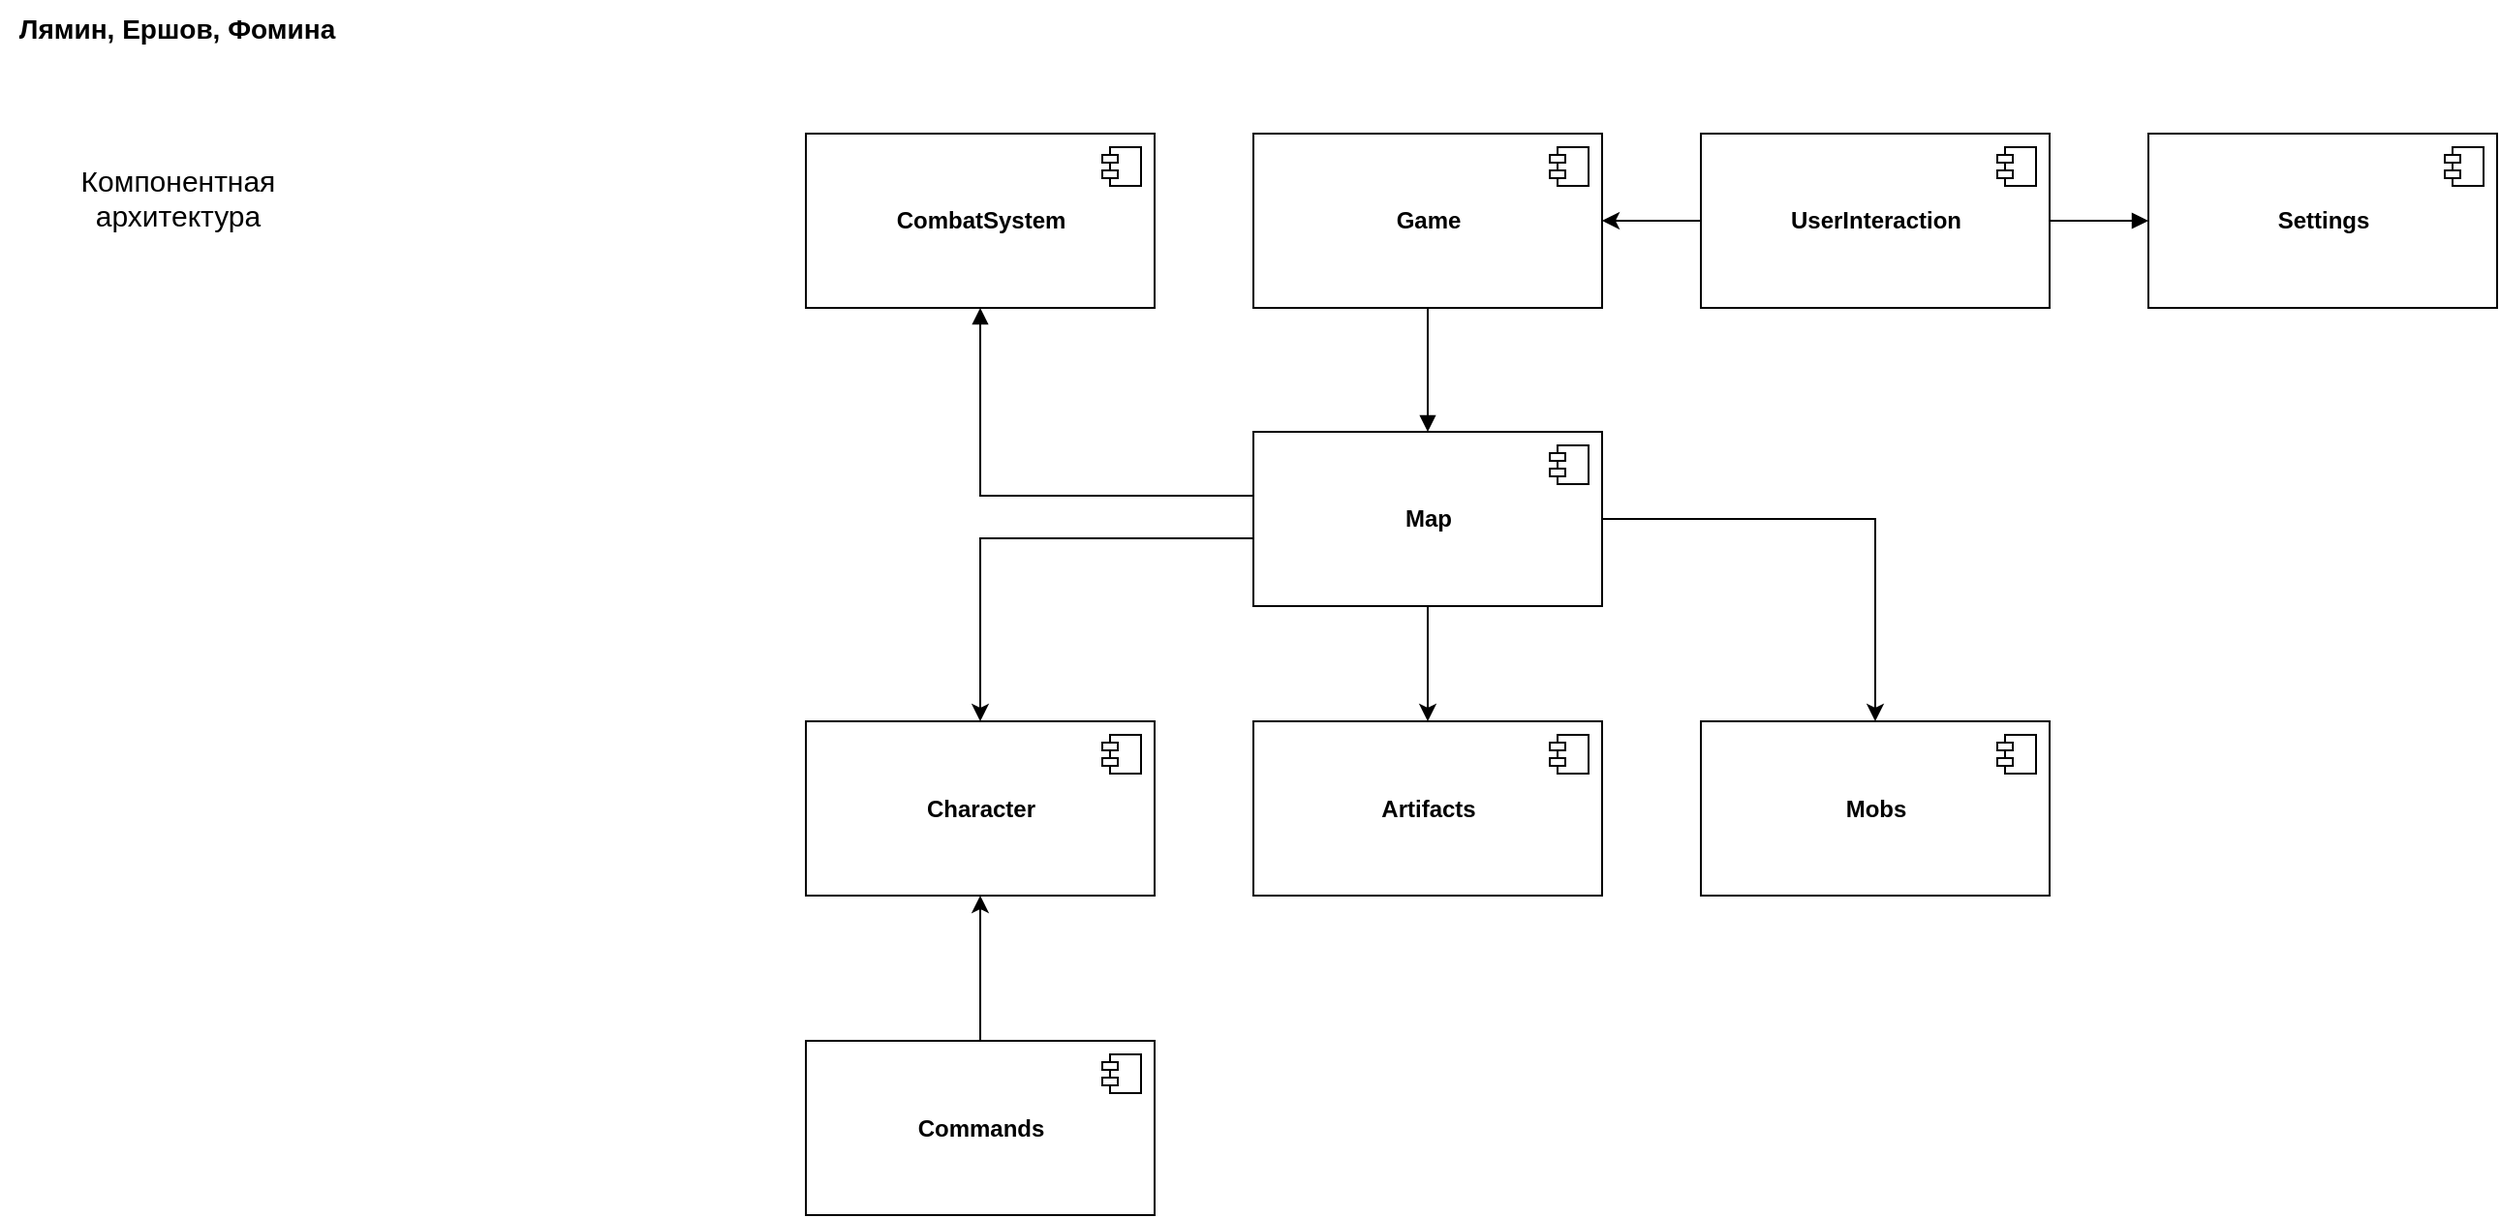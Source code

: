 <mxfile version="16.4.5" type="device" pages="8"><diagram id="aKtgqpX0ND-_axSTpHsw" name="Components"><mxGraphModel dx="1303" dy="632" grid="0" gridSize="11" guides="1" tooltips="1" connect="1" arrows="1" fold="1" page="1" pageScale="1" pageWidth="1654" pageHeight="2336" math="0" shadow="0"><root><mxCell id="0"/><mxCell id="1" parent="0"/><mxCell id="RixVYnIyWZu2e4GR84EC-3" value="Компонентная архитектура" style="text;html=1;strokeColor=none;fillColor=none;align=center;verticalAlign=middle;whiteSpace=wrap;rounded=0;fontSize=15;" parent="1" vertex="1"><mxGeometry x="112.5" y="110" width="110" height="44" as="geometry"/></mxCell><mxCell id="mjpwdotxvQLvU_G5-1ck-8" style="edgeStyle=orthogonalEdgeStyle;rounded=0;orthogonalLoop=1;jettySize=auto;html=1;exitX=0;exitY=0.5;exitDx=0;exitDy=0;entryX=0.5;entryY=0;entryDx=0;entryDy=0;" parent="1" source="mjpwdotxvQLvU_G5-1ck-1" target="mjpwdotxvQLvU_G5-1ck-3" edge="1"><mxGeometry relative="1" as="geometry"><Array as="points"><mxPoint x="723" y="308"/><mxPoint x="582" y="308"/></Array></mxGeometry></mxCell><mxCell id="mjpwdotxvQLvU_G5-1ck-10" style="edgeStyle=orthogonalEdgeStyle;rounded=0;orthogonalLoop=1;jettySize=auto;html=1;exitX=0.5;exitY=1;exitDx=0;exitDy=0;entryX=0.5;entryY=0;entryDx=0;entryDy=0;" parent="1" source="mjpwdotxvQLvU_G5-1ck-1" target="mjpwdotxvQLvU_G5-1ck-5" edge="1"><mxGeometry relative="1" as="geometry"/></mxCell><mxCell id="mjpwdotxvQLvU_G5-1ck-13" style="edgeStyle=orthogonalEdgeStyle;rounded=0;orthogonalLoop=1;jettySize=auto;html=1;exitX=1;exitY=0.5;exitDx=0;exitDy=0;entryX=0.5;entryY=0;entryDx=0;entryDy=0;" parent="1" source="mjpwdotxvQLvU_G5-1ck-1" target="mjpwdotxvQLvU_G5-1ck-11" edge="1"><mxGeometry relative="1" as="geometry"/></mxCell><mxCell id="iyP9mwNRyWTyk-tXBbEB-3" style="edgeStyle=orthogonalEdgeStyle;rounded=0;orthogonalLoop=1;jettySize=auto;html=1;exitX=0;exitY=0.5;exitDx=0;exitDy=0;entryX=0.5;entryY=1;entryDx=0;entryDy=0;fontSize=15;startArrow=none;startFill=0;endArrow=block;endFill=1;" parent="1" source="mjpwdotxvQLvU_G5-1ck-1" target="mjpwdotxvQLvU_G5-1ck-16" edge="1"><mxGeometry relative="1" as="geometry"><Array as="points"><mxPoint x="723" y="286"/><mxPoint x="582" y="286"/></Array></mxGeometry></mxCell><mxCell id="mjpwdotxvQLvU_G5-1ck-1" value="&lt;b&gt;Map&lt;/b&gt;" style="html=1;dropTarget=0;" parent="1" vertex="1"><mxGeometry x="723" y="253" width="180" height="90" as="geometry"/></mxCell><mxCell id="mjpwdotxvQLvU_G5-1ck-2" value="" style="shape=module;jettyWidth=8;jettyHeight=4;" parent="mjpwdotxvQLvU_G5-1ck-1" vertex="1"><mxGeometry x="1" width="20" height="20" relative="1" as="geometry"><mxPoint x="-27" y="7" as="offset"/></mxGeometry></mxCell><mxCell id="mjpwdotxvQLvU_G5-1ck-3" value="&lt;b&gt;Character&lt;/b&gt;" style="html=1;dropTarget=0;" parent="1" vertex="1"><mxGeometry x="492" y="402.5" width="180" height="90" as="geometry"/></mxCell><mxCell id="mjpwdotxvQLvU_G5-1ck-4" value="" style="shape=module;jettyWidth=8;jettyHeight=4;" parent="mjpwdotxvQLvU_G5-1ck-3" vertex="1"><mxGeometry x="1" width="20" height="20" relative="1" as="geometry"><mxPoint x="-27" y="7" as="offset"/></mxGeometry></mxCell><mxCell id="mjpwdotxvQLvU_G5-1ck-5" value="&lt;b&gt;Artifacts&lt;/b&gt;" style="html=1;dropTarget=0;" parent="1" vertex="1"><mxGeometry x="723" y="402.5" width="180" height="90" as="geometry"/></mxCell><mxCell id="mjpwdotxvQLvU_G5-1ck-6" value="" style="shape=module;jettyWidth=8;jettyHeight=4;" parent="mjpwdotxvQLvU_G5-1ck-5" vertex="1"><mxGeometry x="1" width="20" height="20" relative="1" as="geometry"><mxPoint x="-27" y="7" as="offset"/></mxGeometry></mxCell><mxCell id="mjpwdotxvQLvU_G5-1ck-11" value="&lt;b&gt;Mobs&lt;/b&gt;" style="html=1;dropTarget=0;" parent="1" vertex="1"><mxGeometry x="954" y="402.5" width="180" height="90" as="geometry"/></mxCell><mxCell id="mjpwdotxvQLvU_G5-1ck-12" value="" style="shape=module;jettyWidth=8;jettyHeight=4;" parent="mjpwdotxvQLvU_G5-1ck-11" vertex="1"><mxGeometry x="1" width="20" height="20" relative="1" as="geometry"><mxPoint x="-27" y="7" as="offset"/></mxGeometry></mxCell><mxCell id="mjpwdotxvQLvU_G5-1ck-18" style="edgeStyle=orthogonalEdgeStyle;rounded=0;orthogonalLoop=1;jettySize=auto;html=1;exitX=0.5;exitY=0;exitDx=0;exitDy=0;entryX=0.5;entryY=1;entryDx=0;entryDy=0;" parent="1" source="mjpwdotxvQLvU_G5-1ck-14" target="mjpwdotxvQLvU_G5-1ck-3" edge="1"><mxGeometry relative="1" as="geometry"/></mxCell><mxCell id="mjpwdotxvQLvU_G5-1ck-14" value="&lt;b&gt;Commands&lt;/b&gt;" style="html=1;dropTarget=0;" parent="1" vertex="1"><mxGeometry x="492" y="567.5" width="180" height="90" as="geometry"/></mxCell><mxCell id="mjpwdotxvQLvU_G5-1ck-15" value="" style="shape=module;jettyWidth=8;jettyHeight=4;" parent="mjpwdotxvQLvU_G5-1ck-14" vertex="1"><mxGeometry x="1" width="20" height="20" relative="1" as="geometry"><mxPoint x="-27" y="7" as="offset"/></mxGeometry></mxCell><mxCell id="mjpwdotxvQLvU_G5-1ck-16" value="&lt;b&gt;CombatSystem&lt;/b&gt;" style="html=1;dropTarget=0;" parent="1" vertex="1"><mxGeometry x="492" y="99" width="180" height="90" as="geometry"/></mxCell><mxCell id="mjpwdotxvQLvU_G5-1ck-17" value="" style="shape=module;jettyWidth=8;jettyHeight=4;" parent="mjpwdotxvQLvU_G5-1ck-16" vertex="1"><mxGeometry x="1" width="20" height="20" relative="1" as="geometry"><mxPoint x="-27" y="7" as="offset"/></mxGeometry></mxCell><mxCell id="lDbZpgOLumqyI9arfFcF-5" style="edgeStyle=orthogonalEdgeStyle;rounded=0;orthogonalLoop=1;jettySize=auto;html=1;exitX=1;exitY=0.5;exitDx=0;exitDy=0;entryX=0;entryY=0.5;entryDx=0;entryDy=0;fontSize=15;startArrow=none;startFill=0;endArrow=block;endFill=1;" parent="1" source="mjpwdotxvQLvU_G5-1ck-21" target="mjpwdotxvQLvU_G5-1ck-23" edge="1"><mxGeometry relative="1" as="geometry"/></mxCell><mxCell id="Lml8qvyOmUtUshLKCPUT-1" style="edgeStyle=orthogonalEdgeStyle;rounded=0;orthogonalLoop=1;jettySize=auto;html=1;exitX=0;exitY=0.5;exitDx=0;exitDy=0;entryX=1;entryY=0.5;entryDx=0;entryDy=0;" parent="1" source="mjpwdotxvQLvU_G5-1ck-21" target="bMlbaGH02gkhahj6uV-U-1" edge="1"><mxGeometry relative="1" as="geometry"/></mxCell><mxCell id="mjpwdotxvQLvU_G5-1ck-21" value="&lt;b&gt;UserInteraction&lt;/b&gt;" style="html=1;dropTarget=0;" parent="1" vertex="1"><mxGeometry x="954" y="99" width="180" height="90" as="geometry"/></mxCell><mxCell id="mjpwdotxvQLvU_G5-1ck-22" value="" style="shape=module;jettyWidth=8;jettyHeight=4;" parent="mjpwdotxvQLvU_G5-1ck-21" vertex="1"><mxGeometry x="1" width="20" height="20" relative="1" as="geometry"><mxPoint x="-27" y="7" as="offset"/></mxGeometry></mxCell><mxCell id="mjpwdotxvQLvU_G5-1ck-23" value="&lt;b&gt;Settings&lt;/b&gt;" style="html=1;dropTarget=0;" parent="1" vertex="1"><mxGeometry x="1185" y="99" width="180" height="90" as="geometry"/></mxCell><mxCell id="mjpwdotxvQLvU_G5-1ck-24" value="" style="shape=module;jettyWidth=8;jettyHeight=4;" parent="mjpwdotxvQLvU_G5-1ck-23" vertex="1"><mxGeometry x="1" width="20" height="20" relative="1" as="geometry"><mxPoint x="-27" y="7" as="offset"/></mxGeometry></mxCell><mxCell id="bMlbaGH02gkhahj6uV-U-6" style="edgeStyle=orthogonalEdgeStyle;rounded=0;orthogonalLoop=1;jettySize=auto;html=1;exitX=0.5;exitY=1;exitDx=0;exitDy=0;entryX=0.5;entryY=0;entryDx=0;entryDy=0;fontSize=15;startArrow=none;startFill=0;endArrow=block;endFill=1;" parent="1" source="bMlbaGH02gkhahj6uV-U-1" target="mjpwdotxvQLvU_G5-1ck-1" edge="1"><mxGeometry relative="1" as="geometry"/></mxCell><mxCell id="bMlbaGH02gkhahj6uV-U-1" value="&lt;b&gt;Game&lt;/b&gt;" style="html=1;dropTarget=0;" parent="1" vertex="1"><mxGeometry x="723" y="99" width="180" height="90" as="geometry"/></mxCell><mxCell id="bMlbaGH02gkhahj6uV-U-2" value="" style="shape=module;jettyWidth=8;jettyHeight=4;" parent="bMlbaGH02gkhahj6uV-U-1" vertex="1"><mxGeometry x="1" width="20" height="20" relative="1" as="geometry"><mxPoint x="-27" y="7" as="offset"/></mxGeometry></mxCell><mxCell id="Cu1eDuw4YqaAFtCqKcEL-1" value="&lt;b&gt;&lt;font style=&quot;font-size: 14px&quot;&gt;Лямин, Ершов, Фомина&lt;/font&gt;&lt;/b&gt;" style="text;html=1;strokeColor=none;fillColor=none;align=center;verticalAlign=middle;whiteSpace=wrap;rounded=0;" parent="1" vertex="1"><mxGeometry x="76" y="30" width="183" height="30" as="geometry"/></mxCell></root></mxGraphModel></diagram><diagram id="mLB2XkQ7OynHEw-RRLtw" name="Character"><mxGraphModel dx="782" dy="379" grid="0" gridSize="10" guides="1" tooltips="1" connect="1" arrows="1" fold="1" page="1" pageScale="1" pageWidth="1654" pageHeight="2336" math="0" shadow="0"><root><mxCell id="7AHQ7G1HwIDhBrKgckx5-0"/><mxCell id="7AHQ7G1HwIDhBrKgckx5-1" parent="7AHQ7G1HwIDhBrKgckx5-0"/><mxCell id="CdiqmP-_v18_OyYJaCG3-4" style="edgeStyle=orthogonalEdgeStyle;rounded=0;orthogonalLoop=1;jettySize=auto;html=1;exitX=0;exitY=0;exitDx=211;exitDy=150;exitPerimeter=0;entryX=0;entryY=0.5;entryDx=0;entryDy=0;fontSize=15;startArrow=none;startFill=0;endArrow=open;endFill=0;" parent="7AHQ7G1HwIDhBrKgckx5-1" source="LhG7_TEyk2Kz7bWeUDVw-0" target="CdiqmP-_v18_OyYJaCG3-0" edge="1"><mxGeometry relative="1" as="geometry"/></mxCell><mxCell id="LhG7_TEyk2Kz7bWeUDVw-0" value="" style="shape=folder;fontStyle=1;spacingTop=10;tabWidth=120;tabHeight=20;tabPosition=left;html=1;fontSize=15;" parent="7AHQ7G1HwIDhBrKgckx5-1" vertex="1"><mxGeometry x="255" y="90" width="295" height="333" as="geometry"/></mxCell><mxCell id="0RUvhDdYUiqAVZ4TGUCd-0" value="&lt;b&gt;&lt;font style=&quot;font-size: 15px&quot;&gt;Character&lt;/font&gt;&lt;/b&gt;" style="text;html=1;strokeColor=none;fillColor=none;align=center;verticalAlign=middle;whiteSpace=wrap;rounded=0;" parent="7AHQ7G1HwIDhBrKgckx5-1" vertex="1"><mxGeometry x="287" y="90" width="60" height="20" as="geometry"/></mxCell><mxCell id="hfmyyr59v0vlpQ9l8lCx-0" value="&lt;p style=&quot;margin: 0px ; margin-top: 4px ; text-align: center&quot;&gt;&lt;b&gt;Character&lt;/b&gt;&lt;/p&gt;&lt;hr size=&quot;1&quot;&gt;&lt;p style=&quot;margin: 0px ; margin-left: 4px&quot;&gt;+ artifactsEquipped: Artifact [*]&lt;br&gt;+ artifactsInInventory: Artifact [*]&lt;br&gt;+ health: int&lt;br&gt;+ strength: int&lt;br&gt;+ speed: int&lt;/p&gt;&lt;p style=&quot;margin: 0px ; margin-left: 4px&quot;&gt;+ dexterity: int&lt;br&gt;+ experience: int&lt;/p&gt;&lt;p style=&quot;margin: 0px ; margin-left: 4px&quot;&gt;+ level: int&lt;br&gt;+ moveDone: event&lt;br&gt;+ levelChanged: event&lt;br&gt;+ died: event&lt;/p&gt;&lt;p style=&quot;margin: 0px ; margin-left: 4px&quot;&gt;- experienceIncreased: event&lt;/p&gt;&lt;hr size=&quot;1&quot;&gt;&lt;p style=&quot;margin: 0px ; margin-left: 4px&quot;&gt;+ LevelUp()&lt;br&gt;+ PutOnArtifact(artifact: Artifact)&lt;br&gt;+ PutOffArtifact(artifact: Artifact)&lt;br&gt;+ PutInInventoryArtifact(artifact: Artifact)&lt;br&gt;+ RemoveFromInventoryArtifact(artifact: Artifact)&lt;/p&gt;" style="verticalAlign=top;align=left;overflow=fill;fontSize=12;fontFamily=Helvetica;html=1;" parent="7AHQ7G1HwIDhBrKgckx5-1" vertex="1"><mxGeometry x="270" y="120" width="265" height="292" as="geometry"/></mxCell><mxCell id="CdiqmP-_v18_OyYJaCG3-0" value="Coordinate" style="swimlane;fontStyle=1;align=center;verticalAlign=top;childLayout=stackLayout;horizontal=1;startSize=26;horizontalStack=0;resizeParent=1;resizeParentMax=0;resizeLast=0;collapsible=1;marginBottom=0;" parent="7AHQ7G1HwIDhBrKgckx5-1" vertex="1" collapsed="1"><mxGeometry x="610" y="227" width="100" height="26" as="geometry"><mxRectangle x="530" y="160" width="160" height="86" as="alternateBounds"/></mxGeometry></mxCell><mxCell id="CdiqmP-_v18_OyYJaCG3-1" value="+ field: type" style="text;strokeColor=none;fillColor=none;align=left;verticalAlign=top;spacingLeft=4;spacingRight=4;overflow=hidden;rotatable=0;points=[[0,0.5],[1,0.5]];portConstraint=eastwest;" parent="CdiqmP-_v18_OyYJaCG3-0" vertex="1"><mxGeometry y="26" width="100" height="26" as="geometry"/></mxCell><mxCell id="CdiqmP-_v18_OyYJaCG3-2" value="" style="line;strokeWidth=1;fillColor=none;align=left;verticalAlign=middle;spacingTop=-1;spacingLeft=3;spacingRight=3;rotatable=0;labelPosition=right;points=[];portConstraint=eastwest;" parent="CdiqmP-_v18_OyYJaCG3-0" vertex="1"><mxGeometry y="52" width="100" height="8" as="geometry"/></mxCell><mxCell id="CdiqmP-_v18_OyYJaCG3-3" value="+ method(type): type" style="text;strokeColor=none;fillColor=none;align=left;verticalAlign=top;spacingLeft=4;spacingRight=4;overflow=hidden;rotatable=0;points=[[0,0.5],[1,0.5]];portConstraint=eastwest;" parent="CdiqmP-_v18_OyYJaCG3-0" vertex="1"><mxGeometry y="60" width="100" height="26" as="geometry"/></mxCell></root></mxGraphModel></diagram><diagram id="8dOCWx6BERGxhMEHN0GH" name="Artifacts"><mxGraphModel dx="1422" dy="1489" grid="0" gridSize="10" guides="1" tooltips="1" connect="1" arrows="1" fold="1" page="0" pageScale="1" pageWidth="1654" pageHeight="2336" math="0" shadow="0"><root><mxCell id="tSjoMmi9zTRxgSLVl8xW-0"/><mxCell id="tSjoMmi9zTRxgSLVl8xW-1" parent="tSjoMmi9zTRxgSLVl8xW-0"/><mxCell id="s9IyBKACtWMX8VEBPun4-0" value="" style="shape=folder;fontStyle=1;spacingTop=10;tabWidth=120;tabHeight=20;tabPosition=left;html=1;fontSize=15;" parent="tSjoMmi9zTRxgSLVl8xW-1" vertex="1"><mxGeometry x="50" y="-770" width="540" height="640" as="geometry"/></mxCell><mxCell id="s9IyBKACtWMX8VEBPun4-1" value="&lt;span style=&quot;font-size: 14px&quot;&gt;&lt;b&gt;Artifact&lt;/b&gt;&lt;/span&gt;" style="text;html=1;strokeColor=none;fillColor=none;align=center;verticalAlign=middle;whiteSpace=wrap;rounded=0;fontSize=15;" parent="tSjoMmi9zTRxgSLVl8xW-1" vertex="1"><mxGeometry x="70" y="-770" width="60" height="20" as="geometry"/></mxCell><mxCell id="SOuSjYeUyIv2tJWh3dfK-5" style="edgeStyle=orthogonalEdgeStyle;rounded=0;orthogonalLoop=1;jettySize=auto;html=1;fontSize=14;startArrow=none;startFill=0;endArrow=block;endFill=0;entryX=0.5;entryY=1;entryDx=0;entryDy=0;exitX=0.5;exitY=0;exitDx=0;exitDy=0;dashed=1;" parent="tSjoMmi9zTRxgSLVl8xW-1" source="l4PnBNe9fxqbU4RqYJFg-0" target="8v4MwXhtksQBnr0mWV_3-1" edge="1"><mxGeometry relative="1" as="geometry"><mxPoint x="230" y="-595" as="sourcePoint"/><mxPoint x="310" y="-660" as="targetPoint"/><Array as="points"><mxPoint x="185" y="-620"/><mxPoint x="310" y="-620"/></Array></mxGeometry></mxCell><mxCell id="SOuSjYeUyIv2tJWh3dfK-11" style="edgeStyle=orthogonalEdgeStyle;rounded=0;orthogonalLoop=1;jettySize=auto;html=1;exitX=0.5;exitY=1;exitDx=0;exitDy=0;exitPerimeter=0;dashed=1;fontSize=14;startArrow=none;startFill=0;endArrow=open;endFill=0;" parent="tSjoMmi9zTRxgSLVl8xW-1" source="s9IyBKACtWMX8VEBPun4-0" target="s9IyBKACtWMX8VEBPun4-0" edge="1"><mxGeometry relative="1" as="geometry"/></mxCell><mxCell id="SOuSjYeUyIv2tJWh3dfK-16" value="Properties" style="swimlane;fontStyle=1;align=center;verticalAlign=top;childLayout=stackLayout;horizontal=1;startSize=26;horizontalStack=0;resizeParent=1;resizeParentMax=0;resizeLast=0;collapsible=1;marginBottom=0;fontSize=12;" parent="tSjoMmi9zTRxgSLVl8xW-1" vertex="1" collapsed="1"><mxGeometry x="440" y="-713" width="110" height="26" as="geometry"><mxRectangle x="500" y="170" width="160" height="86" as="alternateBounds"/></mxGeometry></mxCell><mxCell id="SOuSjYeUyIv2tJWh3dfK-17" value="+ field: type" style="text;strokeColor=none;fillColor=none;align=left;verticalAlign=top;spacingLeft=4;spacingRight=4;overflow=hidden;rotatable=0;points=[[0,0.5],[1,0.5]];portConstraint=eastwest;fontSize=14;" parent="SOuSjYeUyIv2tJWh3dfK-16" vertex="1"><mxGeometry y="26" width="110" height="26" as="geometry"/></mxCell><mxCell id="SOuSjYeUyIv2tJWh3dfK-18" value="" style="line;strokeWidth=1;fillColor=none;align=left;verticalAlign=middle;spacingTop=-1;spacingLeft=3;spacingRight=3;rotatable=0;labelPosition=right;points=[];portConstraint=eastwest;fontSize=14;" parent="SOuSjYeUyIv2tJWh3dfK-16" vertex="1"><mxGeometry y="52" width="110" height="8" as="geometry"/></mxCell><mxCell id="SOuSjYeUyIv2tJWh3dfK-19" value="+ method(type): type" style="text;strokeColor=none;fillColor=none;align=left;verticalAlign=top;spacingLeft=4;spacingRight=4;overflow=hidden;rotatable=0;points=[[0,0.5],[1,0.5]];portConstraint=eastwest;fontSize=14;" parent="SOuSjYeUyIv2tJWh3dfK-16" vertex="1"><mxGeometry y="60" width="110" height="26" as="geometry"/></mxCell><mxCell id="rOZ37Razx_8beRMi3agC-8" style="edgeStyle=orthogonalEdgeStyle;rounded=0;orthogonalLoop=1;jettySize=auto;html=1;exitX=0.5;exitY=0;exitDx=0;exitDy=0;endArrow=open;endFill=0;dashed=1;entryX=0.5;entryY=1;entryDx=0;entryDy=0;" parent="tSjoMmi9zTRxgSLVl8xW-1" source="H3o-gohEXqApVhZk9477-0" target="l4PnBNe9fxqbU4RqYJFg-0" edge="1"><mxGeometry relative="1" as="geometry"><mxPoint x="225" y="-490" as="targetPoint"/><Array as="points"><mxPoint x="310" y="-470"/><mxPoint x="185" y="-470"/></Array></mxGeometry></mxCell><mxCell id="l4PnBNe9fxqbU4RqYJFg-2" style="edgeStyle=orthogonalEdgeStyle;rounded=0;orthogonalLoop=1;jettySize=auto;html=1;exitX=0.5;exitY=0;exitDx=0;exitDy=0;endArrow=open;endFill=0;dashed=1;" parent="tSjoMmi9zTRxgSLVl8xW-1" source="H3o-gohEXqApVhZk9477-0" target="l4PnBNe9fxqbU4RqYJFg-1" edge="1"><mxGeometry relative="1" as="geometry"><Array as="points"><mxPoint x="310" y="-470"/><mxPoint x="435" y="-470"/></Array></mxGeometry></mxCell><mxCell id="fHQj3t5-EpnP9cKIxtTw-4" style="edgeStyle=orthogonalEdgeStyle;rounded=0;orthogonalLoop=1;jettySize=auto;html=1;exitX=1;exitY=0.5;exitDx=0;exitDy=0;entryX=1;entryY=0.5;entryDx=0;entryDy=0;dashed=1;fontSize=15;endArrow=open;endFill=0;" parent="tSjoMmi9zTRxgSLVl8xW-1" source="H3o-gohEXqApVhZk9477-0" target="SOuSjYeUyIv2tJWh3dfK-16" edge="1"><mxGeometry relative="1" as="geometry"/></mxCell><mxCell id="H3o-gohEXqApVhZk9477-0" value="&lt;div style=&quot;text-align: center&quot;&gt;&lt;span&gt;&lt;b&gt;Artifact&lt;/b&gt;&lt;/span&gt;&lt;b&gt;TypeFactory&lt;/b&gt;&lt;/div&gt;&lt;hr size=&quot;1&quot;&gt;&lt;p style=&quot;margin: 0px ; margin-left: 4px&quot;&gt;+ types: IArtifactType [*]&lt;/p&gt;&lt;hr size=&quot;1&quot;&gt;&lt;p style=&quot;margin: 0px ; margin-left: 4px&quot;&gt;&lt;span&gt;+ CreateChainsaw(properties: Properties): Chainsaw&lt;/span&gt;&lt;br&gt;&lt;/p&gt;&lt;p style=&quot;margin: 0px ; margin-left: 4px&quot;&gt;+ CreateHammer(properties: Properties): Hammer&lt;br&gt;&lt;/p&gt;" style="verticalAlign=top;align=left;overflow=fill;fontSize=12;fontFamily=Helvetica;html=1;" parent="tSjoMmi9zTRxgSLVl8xW-1" vertex="1"><mxGeometry x="165" y="-440" width="290" height="90" as="geometry"/></mxCell><mxCell id="l4PnBNe9fxqbU4RqYJFg-0" value="&lt;div style=&quot;text-align: center&quot;&gt;&lt;b&gt;Chainsaw&lt;/b&gt;&lt;/div&gt;&lt;hr size=&quot;1&quot;&gt;&lt;p style=&quot;margin: 0px ; margin-left: 4px&quot;&gt;+ Chainsaw(properties: Properties)&lt;br&gt;+ Draw(): string&lt;/p&gt;" style="verticalAlign=top;align=left;overflow=fill;fontSize=12;fontFamily=Helvetica;html=1;" parent="tSjoMmi9zTRxgSLVl8xW-1" vertex="1"><mxGeometry x="70" y="-580" width="230" height="65" as="geometry"/></mxCell><mxCell id="-87-ERJWYaXD1uKTrLsy-0" style="edgeStyle=orthogonalEdgeStyle;rounded=0;orthogonalLoop=1;jettySize=auto;html=1;exitX=0.5;exitY=0;exitDx=0;exitDy=0;entryX=0.5;entryY=1;entryDx=0;entryDy=0;dashed=1;endArrow=block;endFill=0;" parent="tSjoMmi9zTRxgSLVl8xW-1" source="l4PnBNe9fxqbU4RqYJFg-1" target="8v4MwXhtksQBnr0mWV_3-1" edge="1"><mxGeometry relative="1" as="geometry"><Array as="points"><mxPoint x="435" y="-620"/><mxPoint x="310" y="-620"/></Array></mxGeometry></mxCell><mxCell id="l4PnBNe9fxqbU4RqYJFg-1" value="&lt;div style=&quot;text-align: center&quot;&gt;&lt;b&gt;Hammer&lt;/b&gt;&lt;/div&gt;&lt;hr size=&quot;1&quot;&gt;&lt;p style=&quot;margin: 0px ; margin-left: 4px&quot;&gt;+ Hammer(properties: Properties)&lt;br&gt;+ Draw(): string&lt;/p&gt;" style="verticalAlign=top;align=left;overflow=fill;fontSize=12;fontFamily=Helvetica;html=1;" parent="tSjoMmi9zTRxgSLVl8xW-1" vertex="1"><mxGeometry x="320" y="-580" width="230" height="65" as="geometry"/></mxCell><mxCell id="fHQj3t5-EpnP9cKIxtTw-5" style="edgeStyle=orthogonalEdgeStyle;rounded=0;orthogonalLoop=1;jettySize=auto;html=1;exitX=1;exitY=0.5;exitDx=0;exitDy=0;entryX=0;entryY=0.5;entryDx=0;entryDy=0;fontSize=15;endArrow=none;endFill=0;startArrow=diamond;startFill=0;" parent="tSjoMmi9zTRxgSLVl8xW-1" source="obtlKm4qxrLE73T24b1e-0" target="8v4MwXhtksQBnr0mWV_3-0" edge="1"><mxGeometry relative="1" as="geometry"/></mxCell><mxCell id="fHQj3t5-EpnP9cKIxtTw-7" style="edgeStyle=orthogonalEdgeStyle;rounded=0;orthogonalLoop=1;jettySize=auto;html=1;exitX=0.5;exitY=1;exitDx=0;exitDy=0;entryX=0;entryY=0.5;entryDx=0;entryDy=0;fontSize=15;startArrow=none;startFill=0;endArrow=open;endFill=0;dashed=1;" parent="tSjoMmi9zTRxgSLVl8xW-1" source="obtlKm4qxrLE73T24b1e-0" target="-qmFDOtKoL6-gU3WCZiX-0" edge="1"><mxGeometry relative="1" as="geometry"/></mxCell><mxCell id="obtlKm4qxrLE73T24b1e-0" value="&lt;p style=&quot;margin: 0px ; margin-top: 4px ; text-align: center&quot;&gt;&lt;b&gt;Artifacts&lt;/b&gt;&lt;br&gt;&lt;/p&gt;&lt;hr size=&quot;1&quot;&gt;&lt;p style=&quot;margin: 0px ; margin-left: 4px&quot;&gt;+ artifacts: Artifact [*]&lt;br&gt;&lt;/p&gt;&lt;hr size=&quot;1&quot;&gt;&lt;p style=&quot;margin: 0px ; margin-left: 4px&quot;&gt;+ Get(visibilityArea: Coordinate [*]): Artifact [*]&lt;/p&gt;&lt;p style=&quot;margin: 0px ; margin-left: 4px&quot;&gt;+ Get(coord: Coordinate): Artifact&lt;/p&gt;&lt;p style=&quot;margin: 0px ; margin-left: 4px&quot;&gt;+ Create(properties: Properties, coord: Coordinate)&lt;/p&gt;" style="verticalAlign=top;align=left;overflow=fill;fontSize=12;fontFamily=Helvetica;html=1;" parent="tSjoMmi9zTRxgSLVl8xW-1" vertex="1"><mxGeometry x="70" y="-314" width="290" height="104" as="geometry"/></mxCell><mxCell id="-qmFDOtKoL6-gU3WCZiX-0" value="Coordinate" style="swimlane;fontStyle=1;align=center;verticalAlign=top;childLayout=stackLayout;horizontal=1;startSize=26;horizontalStack=0;resizeParent=1;resizeParentMax=0;resizeLast=0;collapsible=1;marginBottom=0;" parent="tSjoMmi9zTRxgSLVl8xW-1" vertex="1" collapsed="1"><mxGeometry x="340" y="-170" width="100" height="26" as="geometry"><mxRectangle x="530" y="160" width="160" height="86" as="alternateBounds"/></mxGeometry></mxCell><mxCell id="-qmFDOtKoL6-gU3WCZiX-1" value="+ field: type" style="text;strokeColor=none;fillColor=none;align=left;verticalAlign=top;spacingLeft=4;spacingRight=4;overflow=hidden;rotatable=0;points=[[0,0.5],[1,0.5]];portConstraint=eastwest;" parent="-qmFDOtKoL6-gU3WCZiX-0" vertex="1"><mxGeometry y="26" width="100" height="26" as="geometry"/></mxCell><mxCell id="-qmFDOtKoL6-gU3WCZiX-2" value="" style="line;strokeWidth=1;fillColor=none;align=left;verticalAlign=middle;spacingTop=-1;spacingLeft=3;spacingRight=3;rotatable=0;labelPosition=right;points=[];portConstraint=eastwest;" parent="-qmFDOtKoL6-gU3WCZiX-0" vertex="1"><mxGeometry y="52" width="100" height="8" as="geometry"/></mxCell><mxCell id="-qmFDOtKoL6-gU3WCZiX-3" value="+ method(type): type" style="text;strokeColor=none;fillColor=none;align=left;verticalAlign=top;spacingLeft=4;spacingRight=4;overflow=hidden;rotatable=0;points=[[0,0.5],[1,0.5]];portConstraint=eastwest;" parent="-qmFDOtKoL6-gU3WCZiX-0" vertex="1"><mxGeometry y="60" width="100" height="26" as="geometry"/></mxCell><mxCell id="fHQj3t5-EpnP9cKIxtTw-6" style="edgeStyle=orthogonalEdgeStyle;rounded=0;orthogonalLoop=1;jettySize=auto;html=1;exitX=0.5;exitY=1;exitDx=0;exitDy=0;entryX=1;entryY=0.5;entryDx=0;entryDy=0;fontSize=15;startArrow=none;startFill=0;endArrow=open;endFill=0;" parent="tSjoMmi9zTRxgSLVl8xW-1" source="8v4MwXhtksQBnr0mWV_3-0" target="-qmFDOtKoL6-gU3WCZiX-0" edge="1"><mxGeometry relative="1" as="geometry"/></mxCell><mxCell id="8v4MwXhtksQBnr0mWV_3-0" value="&lt;p style=&quot;margin: 0px ; margin-top: 4px ; text-align: center&quot;&gt;&lt;b&gt;Artifact&lt;/b&gt;&lt;br&gt;&lt;/p&gt;&lt;hr size=&quot;1&quot;&gt;&lt;p style=&quot;margin: 0px 0px 0px 4px&quot;&gt;+ type: IArtifactType&lt;br&gt;+ isTaken: boolean&lt;br&gt;&lt;/p&gt;" style="verticalAlign=top;align=left;overflow=fill;fontSize=12;fontFamily=Helvetica;html=1;" parent="tSjoMmi9zTRxgSLVl8xW-1" vertex="1"><mxGeometry x="430" y="-296.62" width="120" height="69.25" as="geometry"/></mxCell><mxCell id="GLhcVBSoN5mMKuP8Jn-0-2" style="edgeStyle=orthogonalEdgeStyle;rounded=0;orthogonalLoop=1;jettySize=auto;html=1;exitX=1;exitY=0.5;exitDx=0;exitDy=0;entryX=0;entryY=0.5;entryDx=0;entryDy=0;endArrow=open;endFill=0;" parent="tSjoMmi9zTRxgSLVl8xW-1" source="8v4MwXhtksQBnr0mWV_3-1" target="SOuSjYeUyIv2tJWh3dfK-16" edge="1"><mxGeometry relative="1" as="geometry"/></mxCell><mxCell id="8v4MwXhtksQBnr0mWV_3-1" value="&lt;p style=&quot;margin: 0px ; margin-top: 4px ; text-align: center&quot;&gt;&lt;i&gt;&lt;b&gt;IArtifactType&lt;/b&gt;&lt;/i&gt;&lt;/p&gt;&lt;hr size=&quot;1&quot;&gt;&lt;p style=&quot;margin: 0px ; margin-left: 4px&quot;&gt;+ Draw(): string&lt;/p&gt;" style="verticalAlign=top;align=left;overflow=fill;fontSize=12;fontFamily=Helvetica;html=1;" parent="tSjoMmi9zTRxgSLVl8xW-1" vertex="1"><mxGeometry x="242.5" y="-727" width="135" height="54" as="geometry"/></mxCell><mxCell id="GLhcVBSoN5mMKuP8Jn-0-1" style="edgeStyle=orthogonalEdgeStyle;rounded=0;orthogonalLoop=1;jettySize=auto;html=1;exitX=0.5;exitY=1;exitDx=0;exitDy=0;endArrow=none;endFill=0;" parent="tSjoMmi9zTRxgSLVl8xW-1" source="SOuSjYeUyIv2tJWh3dfK-16" target="SOuSjYeUyIv2tJWh3dfK-16" edge="1"><mxGeometry relative="1" as="geometry"/></mxCell></root></mxGraphModel></diagram><diagram id="I886TdXJ_c_sTcyVef6-" name="Mobs"><mxGraphModel dx="1117" dy="541" grid="0" gridSize="10" guides="1" tooltips="1" connect="1" arrows="1" fold="1" page="1" pageScale="1" pageWidth="1654" pageHeight="2336" math="0" shadow="0"><root><mxCell id="Gl511zG_1ZJKahhJB7n2-0"/><mxCell id="Gl511zG_1ZJKahhJB7n2-1" parent="Gl511zG_1ZJKahhJB7n2-0"/><mxCell id="szbDdrnIp30MlGFm5Q6D-0" value="" style="shape=folder;fontStyle=1;spacingTop=10;tabWidth=120;tabHeight=20;tabPosition=left;html=1;fontSize=15;" parent="Gl511zG_1ZJKahhJB7n2-1" vertex="1"><mxGeometry x="164" y="84" width="802" height="687" as="geometry"/></mxCell><mxCell id="szbDdrnIp30MlGFm5Q6D-1" value="&lt;b&gt;&lt;font style=&quot;font-size: 15px&quot;&gt;Mobs&lt;/font&gt;&lt;/b&gt;" style="text;html=1;strokeColor=none;fillColor=none;align=center;verticalAlign=middle;whiteSpace=wrap;rounded=0;fontSize=12;" parent="Gl511zG_1ZJKahhJB7n2-1" vertex="1"><mxGeometry x="198" y="84" width="60" height="20" as="geometry"/></mxCell><mxCell id="szbDdrnIp30MlGFm5Q6D-2" value="&lt;p style=&quot;margin: 0px ; margin-top: 4px ; text-align: center&quot;&gt;&lt;i&gt;&lt;b&gt;IState&lt;/b&gt;&lt;/i&gt;&lt;/p&gt;&lt;hr size=&quot;1&quot;&gt;&lt;p style=&quot;margin: 0px ; margin-left: 4px&quot;&gt;+ Move(visibilityArea: Coordinate [*]): Coordinate&lt;br&gt;+ Stop()&lt;/p&gt;" style="verticalAlign=top;align=left;overflow=fill;fontSize=12;fontFamily=Helvetica;html=1;" parent="Gl511zG_1ZJKahhJB7n2-1" vertex="1"><mxGeometry x="205" y="178" width="270" height="69" as="geometry"/></mxCell><mxCell id="szbDdrnIp30MlGFm5Q6D-7" value="Coordinate" style="swimlane;fontStyle=1;align=center;verticalAlign=top;childLayout=stackLayout;horizontal=1;startSize=26;horizontalStack=0;resizeParent=1;resizeParentMax=0;resizeLast=0;collapsible=1;marginBottom=0;" parent="Gl511zG_1ZJKahhJB7n2-1" vertex="1" collapsed="1"><mxGeometry x="594" y="722" width="100" height="26" as="geometry"><mxRectangle x="530" y="160" width="160" height="86" as="alternateBounds"/></mxGeometry></mxCell><mxCell id="szbDdrnIp30MlGFm5Q6D-8" value="+ field: type" style="text;strokeColor=none;fillColor=none;align=left;verticalAlign=top;spacingLeft=4;spacingRight=4;overflow=hidden;rotatable=0;points=[[0,0.5],[1,0.5]];portConstraint=eastwest;" parent="szbDdrnIp30MlGFm5Q6D-7" vertex="1"><mxGeometry y="26" width="100" height="26" as="geometry"/></mxCell><mxCell id="szbDdrnIp30MlGFm5Q6D-9" value="" style="line;strokeWidth=1;fillColor=none;align=left;verticalAlign=middle;spacingTop=-1;spacingLeft=3;spacingRight=3;rotatable=0;labelPosition=right;points=[];portConstraint=eastwest;" parent="szbDdrnIp30MlGFm5Q6D-7" vertex="1"><mxGeometry y="52" width="100" height="8" as="geometry"/></mxCell><mxCell id="szbDdrnIp30MlGFm5Q6D-10" value="+ method(type): type" style="text;strokeColor=none;fillColor=none;align=left;verticalAlign=top;spacingLeft=4;spacingRight=4;overflow=hidden;rotatable=0;points=[[0,0.5],[1,0.5]];portConstraint=eastwest;" parent="szbDdrnIp30MlGFm5Q6D-7" vertex="1"><mxGeometry y="60" width="100" height="26" as="geometry"/></mxCell><mxCell id="jRIbiyt9pFE7vFbLgMo0-0" style="edgeStyle=orthogonalEdgeStyle;rounded=0;orthogonalLoop=1;jettySize=auto;html=1;exitX=0.5;exitY=0;exitDx=0;exitDy=0;entryX=0.5;entryY=1;entryDx=0;entryDy=0;dashed=1;endArrow=open;endFill=0;" parent="Gl511zG_1ZJKahhJB7n2-1" source="szbDdrnIp30MlGFm5Q6D-12" target="N38QdKs20wAgz3OeVXDs-19" edge="1"><mxGeometry relative="1" as="geometry"/></mxCell><mxCell id="jRIbiyt9pFE7vFbLgMo0-1" style="edgeStyle=orthogonalEdgeStyle;rounded=0;orthogonalLoop=1;jettySize=auto;html=1;exitX=0.5;exitY=0;exitDx=0;exitDy=0;entryX=0.5;entryY=1;entryDx=0;entryDy=0;dashed=1;endArrow=open;endFill=0;" parent="Gl511zG_1ZJKahhJB7n2-1" source="szbDdrnIp30MlGFm5Q6D-12" target="N38QdKs20wAgz3OeVXDs-23" edge="1"><mxGeometry relative="1" as="geometry"/></mxCell><mxCell id="jRIbiyt9pFE7vFbLgMo0-2" style="edgeStyle=orthogonalEdgeStyle;rounded=0;orthogonalLoop=1;jettySize=auto;html=1;exitX=0.5;exitY=0;exitDx=0;exitDy=0;entryX=0.5;entryY=1;entryDx=0;entryDy=0;dashed=1;endArrow=open;endFill=0;" parent="Gl511zG_1ZJKahhJB7n2-1" source="szbDdrnIp30MlGFm5Q6D-12" target="N38QdKs20wAgz3OeVXDs-27" edge="1"><mxGeometry relative="1" as="geometry"/></mxCell><mxCell id="szbDdrnIp30MlGFm5Q6D-12" value="&lt;p style=&quot;margin: 0px ; margin-top: 4px ; text-align: center&quot;&gt;&lt;b&gt;&lt;i&gt;IMobsTypeFactory&lt;/i&gt;&lt;/b&gt;&lt;/p&gt;&lt;hr size=&quot;1&quot;&gt;&lt;p style=&quot;margin: 0px ; margin-left: 4px&quot;&gt;&lt;/p&gt;&lt;p style=&quot;margin: 0px ; margin-left: 4px&quot;&gt;+ CreateAgressiveMob(): AgressiveMob&lt;/p&gt;&lt;p style=&quot;margin: 0px ; margin-left: 4px&quot;&gt;+ CreateCowardlyMob(): CowardlyMob&lt;/p&gt;&lt;p style=&quot;margin: 0px ; margin-left: 4px&quot;&gt;+ CreatePassiveMob(): PassiveMob&lt;/p&gt;" style="verticalAlign=top;align=left;overflow=fill;fontSize=12;fontFamily=Helvetica;html=1;" parent="Gl511zG_1ZJKahhJB7n2-1" vertex="1"><mxGeometry x="636.5" y="378" width="226" height="83" as="geometry"/></mxCell><mxCell id="szbDdrnIp30MlGFm5Q6D-17" style="edgeStyle=orthogonalEdgeStyle;rounded=0;orthogonalLoop=1;jettySize=auto;html=1;exitX=1;exitY=0.5;exitDx=0;exitDy=0;entryX=0;entryY=0.5;entryDx=0;entryDy=0;fontSize=12;startArrow=diamondThin;startFill=0;endArrow=none;endFill=0;" parent="Gl511zG_1ZJKahhJB7n2-1" source="szbDdrnIp30MlGFm5Q6D-19" target="7q6bZPctIaXdPT9RF6ti-4" edge="1"><mxGeometry relative="1" as="geometry"><mxPoint x="736" y="625" as="targetPoint"/></mxGeometry></mxCell><mxCell id="szbDdrnIp30MlGFm5Q6D-18" style="edgeStyle=orthogonalEdgeStyle;rounded=0;orthogonalLoop=1;jettySize=auto;html=1;exitX=0.5;exitY=1;exitDx=0;exitDy=0;entryX=0;entryY=0.5;entryDx=0;entryDy=0;fontSize=12;startArrow=none;startFill=0;endArrow=open;endFill=0;dashed=1;" parent="Gl511zG_1ZJKahhJB7n2-1" source="szbDdrnIp30MlGFm5Q6D-19" target="szbDdrnIp30MlGFm5Q6D-7" edge="1"><mxGeometry relative="1" as="geometry"/></mxCell><mxCell id="szbDdrnIp30MlGFm5Q6D-19" value="&lt;p style=&quot;margin: 0px ; margin-top: 4px ; text-align: center&quot;&gt;&lt;b&gt;Mobs&lt;/b&gt;&lt;/p&gt;&lt;hr size=&quot;1&quot;&gt;&lt;p style=&quot;margin: 0px ; margin-left: 4px&quot;&gt;+ mobs: Mob [*]&lt;br&gt;+ characterCoord: Coordinate&lt;/p&gt;&lt;p style=&quot;margin: 0px ; margin-left: 4px&quot;&gt;- mobsTypeFactory: IMobsTypeFactory&lt;/p&gt;&lt;hr size=&quot;1&quot;&gt;&lt;p style=&quot;margin: 0px ; margin-left: 4px&quot;&gt;+ Mobs(mobsTypeFactory: IMobsTypeFactory)&lt;/p&gt;&lt;p style=&quot;margin: 0px ; margin-left: 4px&quot;&gt;+ Create(coord: Coordinate)&lt;/p&gt;&lt;p style=&quot;margin: 0px ; margin-left: 4px&quot;&gt;+ Remove(mob: Mob)&lt;br&gt;+ Get(visibilityArea: Coordinate [*]): Mob [*]&lt;br&gt;+ Stop()&lt;/p&gt;&lt;p style=&quot;margin: 0px ; margin-left: 4px&quot;&gt;+ MakeMobsChangeMove(visibilityArea: Coordinate [*])&lt;br&gt;+ OnCharacterMove(characterCoord: Coordinate)&lt;/p&gt;" style="verticalAlign=top;align=left;overflow=fill;fontSize=12;fontFamily=Helvetica;html=1;" parent="Gl511zG_1ZJKahhJB7n2-1" vertex="1"><mxGeometry x="228" y="510" width="309" height="201" as="geometry"/></mxCell><mxCell id="szbDdrnIp30MlGFm5Q6D-20" style="edgeStyle=orthogonalEdgeStyle;rounded=0;orthogonalLoop=1;jettySize=auto;html=1;exitX=0.5;exitY=1;exitDx=0;exitDy=0;entryX=1;entryY=0.5;entryDx=0;entryDy=0;fontSize=12;startArrow=none;startFill=0;endArrow=open;endFill=0;" parent="Gl511zG_1ZJKahhJB7n2-1" source="7q6bZPctIaXdPT9RF6ti-4" target="szbDdrnIp30MlGFm5Q6D-7" edge="1"><mxGeometry relative="1" as="geometry"><mxPoint x="786" y="637" as="sourcePoint"/></mxGeometry></mxCell><mxCell id="N38QdKs20wAgz3OeVXDs-40" style="edgeStyle=orthogonalEdgeStyle;rounded=0;orthogonalLoop=1;jettySize=auto;html=1;entryX=1;entryY=0.5;entryDx=0;entryDy=0;endArrow=open;endFill=0;" parent="Gl511zG_1ZJKahhJB7n2-1" target="HXIDnYet-kug-6F37_GX-19" edge="1"><mxGeometry relative="1" as="geometry"><Array as="points"><mxPoint x="825" y="613"/><mxPoint x="938" y="613"/><mxPoint x="938" y="203"/></Array><mxPoint x="825" y="622" as="sourcePoint"/></mxGeometry></mxCell><mxCell id="N38QdKs20wAgz3OeVXDs-12" style="edgeStyle=orthogonalEdgeStyle;rounded=0;orthogonalLoop=1;jettySize=auto;html=1;exitX=0.5;exitY=0;exitDx=0;exitDy=0;dashed=1;endArrow=block;endFill=0;" parent="Gl511zG_1ZJKahhJB7n2-1" source="szbDdrnIp30MlGFm5Q6D-27" target="szbDdrnIp30MlGFm5Q6D-2" edge="1"><mxGeometry relative="1" as="geometry"/></mxCell><mxCell id="szbDdrnIp30MlGFm5Q6D-27" value="NormalState" style="swimlane;fontStyle=1;align=center;verticalAlign=top;childLayout=stackLayout;horizontal=1;startSize=26;horizontalStack=0;resizeParent=1;resizeParentMax=0;resizeLast=0;collapsible=1;marginBottom=0;fontSize=12;" parent="Gl511zG_1ZJKahhJB7n2-1" vertex="1" collapsed="1"><mxGeometry x="188" y="375" width="130" height="26" as="geometry"><mxRectangle x="100" y="280" width="160" height="86" as="alternateBounds"/></mxGeometry></mxCell><mxCell id="szbDdrnIp30MlGFm5Q6D-28" value="+ field: type" style="text;strokeColor=none;fillColor=none;align=left;verticalAlign=top;spacingLeft=4;spacingRight=4;overflow=hidden;rotatable=0;points=[[0,0.5],[1,0.5]];portConstraint=eastwest;fontSize=15;" parent="szbDdrnIp30MlGFm5Q6D-27" vertex="1"><mxGeometry y="26" width="130" height="26" as="geometry"/></mxCell><mxCell id="szbDdrnIp30MlGFm5Q6D-29" value="" style="line;strokeWidth=1;fillColor=none;align=left;verticalAlign=middle;spacingTop=-1;spacingLeft=3;spacingRight=3;rotatable=0;labelPosition=right;points=[];portConstraint=eastwest;fontSize=15;" parent="szbDdrnIp30MlGFm5Q6D-27" vertex="1"><mxGeometry y="52" width="130" height="8" as="geometry"/></mxCell><mxCell id="szbDdrnIp30MlGFm5Q6D-30" value="+ method(type): type" style="text;strokeColor=none;fillColor=none;align=left;verticalAlign=top;spacingLeft=4;spacingRight=4;overflow=hidden;rotatable=0;points=[[0,0.5],[1,0.5]];portConstraint=eastwest;fontSize=15;" parent="szbDdrnIp30MlGFm5Q6D-27" vertex="1"><mxGeometry y="60" width="130" height="26" as="geometry"/></mxCell><mxCell id="N38QdKs20wAgz3OeVXDs-18" style="edgeStyle=orthogonalEdgeStyle;rounded=0;orthogonalLoop=1;jettySize=auto;html=1;exitX=0.5;exitY=0;exitDx=0;exitDy=0;dashed=1;endArrow=block;endFill=0;" parent="Gl511zG_1ZJKahhJB7n2-1" source="szbDdrnIp30MlGFm5Q6D-32" target="szbDdrnIp30MlGFm5Q6D-2" edge="1"><mxGeometry relative="1" as="geometry"/></mxCell><mxCell id="szbDdrnIp30MlGFm5Q6D-32" value="AlarmState" style="swimlane;fontStyle=1;align=center;verticalAlign=top;childLayout=stackLayout;horizontal=1;startSize=26;horizontalStack=0;resizeParent=1;resizeParentMax=0;resizeLast=0;collapsible=1;marginBottom=0;fontSize=12;" parent="Gl511zG_1ZJKahhJB7n2-1" vertex="1" collapsed="1"><mxGeometry x="355" y="375" width="130" height="26" as="geometry"><mxRectangle x="100" y="280" width="160" height="86" as="alternateBounds"/></mxGeometry></mxCell><mxCell id="szbDdrnIp30MlGFm5Q6D-33" value="+ field: type" style="text;strokeColor=none;fillColor=none;align=left;verticalAlign=top;spacingLeft=4;spacingRight=4;overflow=hidden;rotatable=0;points=[[0,0.5],[1,0.5]];portConstraint=eastwest;fontSize=15;" parent="szbDdrnIp30MlGFm5Q6D-32" vertex="1"><mxGeometry y="26" width="130" height="26" as="geometry"/></mxCell><mxCell id="szbDdrnIp30MlGFm5Q6D-34" value="" style="line;strokeWidth=1;fillColor=none;align=left;verticalAlign=middle;spacingTop=-1;spacingLeft=3;spacingRight=3;rotatable=0;labelPosition=right;points=[];portConstraint=eastwest;fontSize=15;" parent="szbDdrnIp30MlGFm5Q6D-32" vertex="1"><mxGeometry y="52" width="130" height="8" as="geometry"/></mxCell><mxCell id="szbDdrnIp30MlGFm5Q6D-35" value="+ method(type): type" style="text;strokeColor=none;fillColor=none;align=left;verticalAlign=top;spacingLeft=4;spacingRight=4;overflow=hidden;rotatable=0;points=[[0,0.5],[1,0.5]];portConstraint=eastwest;fontSize=15;" parent="szbDdrnIp30MlGFm5Q6D-32" vertex="1"><mxGeometry y="60" width="130" height="26" as="geometry"/></mxCell><mxCell id="jRIbiyt9pFE7vFbLgMo0-3" style="edgeStyle=orthogonalEdgeStyle;rounded=0;orthogonalLoop=1;jettySize=auto;html=1;exitX=0.5;exitY=0;exitDx=0;exitDy=0;endArrow=block;endFill=0;dashed=1;" parent="Gl511zG_1ZJKahhJB7n2-1" source="szbDdrnIp30MlGFm5Q6D-37" target="szbDdrnIp30MlGFm5Q6D-12" edge="1"><mxGeometry relative="1" as="geometry"/></mxCell><mxCell id="szbDdrnIp30MlGFm5Q6D-37" value="AliensTypeFactory&#10;" style="swimlane;fontStyle=1;align=center;verticalAlign=top;childLayout=stackLayout;horizontal=1;startSize=26;horizontalStack=0;resizeParent=1;resizeParentMax=0;resizeLast=0;collapsible=1;marginBottom=0;fontSize=12;" parent="Gl511zG_1ZJKahhJB7n2-1" vertex="1" collapsed="1"><mxGeometry x="586.5" y="507" width="158" height="26" as="geometry"><mxRectangle x="100" y="280" width="160" height="86" as="alternateBounds"/></mxGeometry></mxCell><mxCell id="szbDdrnIp30MlGFm5Q6D-38" value="+ field: type" style="text;strokeColor=none;fillColor=none;align=left;verticalAlign=top;spacingLeft=4;spacingRight=4;overflow=hidden;rotatable=0;points=[[0,0.5],[1,0.5]];portConstraint=eastwest;fontSize=15;" parent="szbDdrnIp30MlGFm5Q6D-37" vertex="1"><mxGeometry y="26" width="130" height="26" as="geometry"/></mxCell><mxCell id="szbDdrnIp30MlGFm5Q6D-39" value="" style="line;strokeWidth=1;fillColor=none;align=left;verticalAlign=middle;spacingTop=-1;spacingLeft=3;spacingRight=3;rotatable=0;labelPosition=right;points=[];portConstraint=eastwest;fontSize=15;" parent="szbDdrnIp30MlGFm5Q6D-37" vertex="1"><mxGeometry y="52" width="130" height="8" as="geometry"/></mxCell><mxCell id="szbDdrnIp30MlGFm5Q6D-40" value="+ method(type): type" style="text;strokeColor=none;fillColor=none;align=left;verticalAlign=top;spacingLeft=4;spacingRight=4;overflow=hidden;rotatable=0;points=[[0,0.5],[1,0.5]];portConstraint=eastwest;fontSize=15;" parent="szbDdrnIp30MlGFm5Q6D-37" vertex="1"><mxGeometry y="60" width="130" height="26" as="geometry"/></mxCell><mxCell id="jRIbiyt9pFE7vFbLgMo0-4" style="edgeStyle=orthogonalEdgeStyle;rounded=0;orthogonalLoop=1;jettySize=auto;html=1;exitX=0.5;exitY=0;exitDx=0;exitDy=0;endArrow=block;endFill=0;dashed=1;" parent="Gl511zG_1ZJKahhJB7n2-1" source="HXIDnYet-kug-6F37_GX-1" target="szbDdrnIp30MlGFm5Q6D-12" edge="1"><mxGeometry relative="1" as="geometry"/></mxCell><mxCell id="HXIDnYet-kug-6F37_GX-1" value="DemonsTypeFactory" style="swimlane;fontStyle=1;align=center;verticalAlign=top;childLayout=stackLayout;horizontal=1;startSize=26;horizontalStack=0;resizeParent=1;resizeParentMax=0;resizeLast=0;collapsible=1;marginBottom=0;fontSize=12;" parent="Gl511zG_1ZJKahhJB7n2-1" vertex="1" collapsed="1"><mxGeometry x="753.5" y="507" width="157" height="26" as="geometry"><mxRectangle x="100" y="280" width="160" height="86" as="alternateBounds"/></mxGeometry></mxCell><mxCell id="HXIDnYet-kug-6F37_GX-2" value="+ field: type" style="text;strokeColor=none;fillColor=none;align=left;verticalAlign=top;spacingLeft=4;spacingRight=4;overflow=hidden;rotatable=0;points=[[0,0.5],[1,0.5]];portConstraint=eastwest;fontSize=15;" parent="HXIDnYet-kug-6F37_GX-1" vertex="1"><mxGeometry y="26" width="130" height="26" as="geometry"/></mxCell><mxCell id="HXIDnYet-kug-6F37_GX-3" value="" style="line;strokeWidth=1;fillColor=none;align=left;verticalAlign=middle;spacingTop=-1;spacingLeft=3;spacingRight=3;rotatable=0;labelPosition=right;points=[];portConstraint=eastwest;fontSize=15;" parent="HXIDnYet-kug-6F37_GX-1" vertex="1"><mxGeometry y="52" width="130" height="8" as="geometry"/></mxCell><mxCell id="HXIDnYet-kug-6F37_GX-4" value="+ method(type): type" style="text;strokeColor=none;fillColor=none;align=left;verticalAlign=top;spacingLeft=4;spacingRight=4;overflow=hidden;rotatable=0;points=[[0,0.5],[1,0.5]];portConstraint=eastwest;fontSize=15;" parent="HXIDnYet-kug-6F37_GX-1" vertex="1"><mxGeometry y="60" width="130" height="26" as="geometry"/></mxCell><mxCell id="N38QdKs20wAgz3OeVXDs-7" style="edgeStyle=orthogonalEdgeStyle;rounded=0;orthogonalLoop=1;jettySize=auto;html=1;exitX=0.5;exitY=0;exitDx=0;exitDy=0;entryX=1;entryY=0.5;entryDx=0;entryDy=0;endArrow=open;endFill=0;" parent="Gl511zG_1ZJKahhJB7n2-1" source="HXIDnYet-kug-6F37_GX-19" target="HZW43Gr4_REn5OqEntxQ-0" edge="1"><mxGeometry relative="1" as="geometry"/></mxCell><mxCell id="N38QdKs20wAgz3OeVXDs-9" style="edgeStyle=orthogonalEdgeStyle;rounded=0;orthogonalLoop=1;jettySize=auto;html=1;exitX=0;exitY=0.5;exitDx=0;exitDy=0;entryX=1.003;entryY=0.357;entryDx=0;entryDy=0;entryPerimeter=0;endArrow=open;endFill=0;" parent="Gl511zG_1ZJKahhJB7n2-1" source="HXIDnYet-kug-6F37_GX-19" target="szbDdrnIp30MlGFm5Q6D-2" edge="1"><mxGeometry relative="1" as="geometry"/></mxCell><mxCell id="HXIDnYet-kug-6F37_GX-19" value="&lt;p style=&quot;margin: 0px ; margin-top: 4px ; text-align: center&quot;&gt;&lt;i&gt;&lt;b&gt;IMob&lt;/b&gt;&lt;/i&gt;&lt;/p&gt;&lt;hr size=&quot;1&quot;&gt;&lt;p style=&quot;margin: 0px ; margin-left: 4px&quot;&gt;&lt;/p&gt;&lt;p style=&quot;margin: 0px ; margin-left: 4px&quot;&gt;+ ChangeState()&lt;/p&gt;" style="verticalAlign=top;align=left;overflow=fill;fontSize=12;fontFamily=Helvetica;html=1;" parent="Gl511zG_1ZJKahhJB7n2-1" vertex="1"><mxGeometry x="697" y="176" width="103" height="54" as="geometry"/></mxCell><mxCell id="HZW43Gr4_REn5OqEntxQ-0" value="Properties" style="swimlane;fontStyle=1;align=center;verticalAlign=top;childLayout=stackLayout;horizontal=1;startSize=0;horizontalStack=0;resizeParent=1;resizeParentMax=0;resizeLast=0;collapsible=1;marginBottom=0;fontSize=12;" parent="Gl511zG_1ZJKahhJB7n2-1" vertex="1" collapsed="1"><mxGeometry x="365" y="121" width="110" height="26" as="geometry"><mxRectangle x="500" y="170" width="160" height="86" as="alternateBounds"/></mxGeometry></mxCell><mxCell id="HZW43Gr4_REn5OqEntxQ-1" value="+ field: type" style="text;strokeColor=none;fillColor=none;align=left;verticalAlign=top;spacingLeft=4;spacingRight=4;overflow=hidden;rotatable=0;points=[[0,0.5],[1,0.5]];portConstraint=eastwest;fontSize=14;" parent="HZW43Gr4_REn5OqEntxQ-0" vertex="1"><mxGeometry y="26" width="110" height="26" as="geometry"/></mxCell><mxCell id="HZW43Gr4_REn5OqEntxQ-2" value="" style="line;strokeWidth=1;fillColor=none;align=left;verticalAlign=middle;spacingTop=-1;spacingLeft=3;spacingRight=3;rotatable=0;labelPosition=right;points=[];portConstraint=eastwest;fontSize=14;" parent="HZW43Gr4_REn5OqEntxQ-0" vertex="1"><mxGeometry y="52" width="110" height="8" as="geometry"/></mxCell><mxCell id="HZW43Gr4_REn5OqEntxQ-3" value="+ method(type): type" style="text;strokeColor=none;fillColor=none;align=left;verticalAlign=top;spacingLeft=4;spacingRight=4;overflow=hidden;rotatable=0;points=[[0,0.5],[1,0.5]];portConstraint=eastwest;fontSize=14;" parent="HZW43Gr4_REn5OqEntxQ-0" vertex="1"><mxGeometry y="60" width="110" height="26" as="geometry"/></mxCell><mxCell id="N38QdKs20wAgz3OeVXDs-36" style="edgeStyle=orthogonalEdgeStyle;rounded=0;orthogonalLoop=1;jettySize=auto;html=1;exitX=0.5;exitY=0;exitDx=0;exitDy=0;entryX=0.5;entryY=1;entryDx=0;entryDy=0;dashed=1;endArrow=block;endFill=0;" parent="Gl511zG_1ZJKahhJB7n2-1" source="N38QdKs20wAgz3OeVXDs-19" target="HXIDnYet-kug-6F37_GX-19" edge="1"><mxGeometry relative="1" as="geometry"/></mxCell><mxCell id="N38QdKs20wAgz3OeVXDs-19" value="AgressiveMob" style="swimlane;fontStyle=1;align=center;verticalAlign=top;childLayout=stackLayout;horizontal=1;startSize=26;horizontalStack=0;resizeParent=1;resizeParentMax=0;resizeLast=0;collapsible=1;marginBottom=0;fontSize=12;" parent="Gl511zG_1ZJKahhJB7n2-1" vertex="1" collapsed="1"><mxGeometry x="584" y="272" width="101" height="26" as="geometry"><mxRectangle x="100" y="280" width="160" height="86" as="alternateBounds"/></mxGeometry></mxCell><mxCell id="N38QdKs20wAgz3OeVXDs-20" value="+ field: type" style="text;strokeColor=none;fillColor=none;align=left;verticalAlign=top;spacingLeft=4;spacingRight=4;overflow=hidden;rotatable=0;points=[[0,0.5],[1,0.5]];portConstraint=eastwest;fontSize=15;" parent="N38QdKs20wAgz3OeVXDs-19" vertex="1"><mxGeometry y="26" width="130" height="26" as="geometry"/></mxCell><mxCell id="N38QdKs20wAgz3OeVXDs-21" value="" style="line;strokeWidth=1;fillColor=none;align=left;verticalAlign=middle;spacingTop=-1;spacingLeft=3;spacingRight=3;rotatable=0;labelPosition=right;points=[];portConstraint=eastwest;fontSize=15;" parent="N38QdKs20wAgz3OeVXDs-19" vertex="1"><mxGeometry y="52" width="130" height="8" as="geometry"/></mxCell><mxCell id="N38QdKs20wAgz3OeVXDs-22" value="+ method(type): type" style="text;strokeColor=none;fillColor=none;align=left;verticalAlign=top;spacingLeft=4;spacingRight=4;overflow=hidden;rotatable=0;points=[[0,0.5],[1,0.5]];portConstraint=eastwest;fontSize=15;" parent="N38QdKs20wAgz3OeVXDs-19" vertex="1"><mxGeometry y="60" width="130" height="26" as="geometry"/></mxCell><mxCell id="N38QdKs20wAgz3OeVXDs-37" style="edgeStyle=orthogonalEdgeStyle;rounded=0;orthogonalLoop=1;jettySize=auto;html=1;exitX=0.5;exitY=0;exitDx=0;exitDy=0;dashed=1;endArrow=block;endFill=0;" parent="Gl511zG_1ZJKahhJB7n2-1" source="N38QdKs20wAgz3OeVXDs-23" edge="1"><mxGeometry relative="1" as="geometry"><mxPoint x="749" y="229.524" as="targetPoint"/></mxGeometry></mxCell><mxCell id="N38QdKs20wAgz3OeVXDs-23" value="CowardlyMob" style="swimlane;fontStyle=1;align=center;verticalAlign=top;childLayout=stackLayout;horizontal=1;startSize=26;horizontalStack=0;resizeParent=1;resizeParentMax=0;resizeLast=0;collapsible=1;marginBottom=0;fontSize=12;" parent="Gl511zG_1ZJKahhJB7n2-1" vertex="1" collapsed="1"><mxGeometry x="698.25" y="272" width="100.5" height="26" as="geometry"><mxRectangle x="100" y="280" width="160" height="86" as="alternateBounds"/></mxGeometry></mxCell><mxCell id="N38QdKs20wAgz3OeVXDs-24" value="+ field: type" style="text;strokeColor=none;fillColor=none;align=left;verticalAlign=top;spacingLeft=4;spacingRight=4;overflow=hidden;rotatable=0;points=[[0,0.5],[1,0.5]];portConstraint=eastwest;fontSize=15;" parent="N38QdKs20wAgz3OeVXDs-23" vertex="1"><mxGeometry y="26" width="130" height="26" as="geometry"/></mxCell><mxCell id="N38QdKs20wAgz3OeVXDs-25" value="" style="line;strokeWidth=1;fillColor=none;align=left;verticalAlign=middle;spacingTop=-1;spacingLeft=3;spacingRight=3;rotatable=0;labelPosition=right;points=[];portConstraint=eastwest;fontSize=15;" parent="N38QdKs20wAgz3OeVXDs-23" vertex="1"><mxGeometry y="52" width="130" height="8" as="geometry"/></mxCell><mxCell id="N38QdKs20wAgz3OeVXDs-26" value="+ method(type): type" style="text;strokeColor=none;fillColor=none;align=left;verticalAlign=top;spacingLeft=4;spacingRight=4;overflow=hidden;rotatable=0;points=[[0,0.5],[1,0.5]];portConstraint=eastwest;fontSize=15;" parent="N38QdKs20wAgz3OeVXDs-23" vertex="1"><mxGeometry y="60" width="130" height="26" as="geometry"/></mxCell><mxCell id="N38QdKs20wAgz3OeVXDs-39" style="edgeStyle=orthogonalEdgeStyle;rounded=0;orthogonalLoop=1;jettySize=auto;html=1;exitX=0.5;exitY=0;exitDx=0;exitDy=0;entryX=0.5;entryY=1;entryDx=0;entryDy=0;dashed=1;endArrow=block;endFill=0;" parent="Gl511zG_1ZJKahhJB7n2-1" source="N38QdKs20wAgz3OeVXDs-27" target="HXIDnYet-kug-6F37_GX-19" edge="1"><mxGeometry relative="1" as="geometry"/></mxCell><mxCell id="N38QdKs20wAgz3OeVXDs-27" value="PassiveMob" style="swimlane;fontStyle=1;align=center;verticalAlign=top;childLayout=stackLayout;horizontal=1;startSize=26;horizontalStack=0;resizeParent=1;resizeParentMax=0;resizeLast=0;collapsible=1;marginBottom=0;fontSize=12;" parent="Gl511zG_1ZJKahhJB7n2-1" vertex="1" collapsed="1"><mxGeometry x="814" y="272" width="96" height="26" as="geometry"><mxRectangle x="100" y="280" width="160" height="86" as="alternateBounds"/></mxGeometry></mxCell><mxCell id="N38QdKs20wAgz3OeVXDs-28" value="+ field: type" style="text;strokeColor=none;fillColor=none;align=left;verticalAlign=top;spacingLeft=4;spacingRight=4;overflow=hidden;rotatable=0;points=[[0,0.5],[1,0.5]];portConstraint=eastwest;fontSize=15;" parent="N38QdKs20wAgz3OeVXDs-27" vertex="1"><mxGeometry y="26" width="130" height="26" as="geometry"/></mxCell><mxCell id="N38QdKs20wAgz3OeVXDs-29" value="" style="line;strokeWidth=1;fillColor=none;align=left;verticalAlign=middle;spacingTop=-1;spacingLeft=3;spacingRight=3;rotatable=0;labelPosition=right;points=[];portConstraint=eastwest;fontSize=15;" parent="N38QdKs20wAgz3OeVXDs-27" vertex="1"><mxGeometry y="52" width="130" height="8" as="geometry"/></mxCell><mxCell id="N38QdKs20wAgz3OeVXDs-30" value="+ method(type): type" style="text;strokeColor=none;fillColor=none;align=left;verticalAlign=top;spacingLeft=4;spacingRight=4;overflow=hidden;rotatable=0;points=[[0,0.5],[1,0.5]];portConstraint=eastwest;fontSize=15;" parent="N38QdKs20wAgz3OeVXDs-27" vertex="1"><mxGeometry y="60" width="130" height="26" as="geometry"/></mxCell><mxCell id="jRIbiyt9pFE7vFbLgMo0-6" value="Пояснить за MakeMobsChangeMove" style="text;html=1;strokeColor=none;fillColor=none;align=center;verticalAlign=middle;whiteSpace=wrap;rounded=0;" parent="Gl511zG_1ZJKahhJB7n2-1" vertex="1"><mxGeometry x="560" y="16.5" width="128" height="47" as="geometry"/></mxCell><mxCell id="7q6bZPctIaXdPT9RF6ti-3" value="Здоровье в св-вах" style="text;align=center;fontStyle=1;verticalAlign=middle;spacingLeft=3;spacingRight=3;strokeColor=none;rotatable=0;points=[[0,0.5],[1,0.5]];portConstraint=eastwest;" parent="Gl511zG_1ZJKahhJB7n2-1" vertex="1"><mxGeometry x="756" y="38" width="80" height="26" as="geometry"/></mxCell><mxCell id="7q6bZPctIaXdPT9RF6ti-4" value="&lt;p style=&quot;margin: 0px ; margin-top: 4px ; text-align: center&quot;&gt;&lt;b&gt;Mob&lt;/b&gt;&lt;/p&gt;&lt;hr size=&quot;1&quot;&gt;&lt;p style=&quot;margin: 0px ; margin-left: 4px&quot;&gt;+ SetHealth(health: int)&lt;br&gt;&lt;/p&gt;" style="verticalAlign=top;align=left;overflow=fill;fontSize=12;fontFamily=Helvetica;html=1;" parent="Gl511zG_1ZJKahhJB7n2-1" vertex="1"><mxGeometry x="685" y="585" width="140.5" height="51" as="geometry"/></mxCell></root></mxGraphModel></diagram><diagram id="zQSRfh7OnsmYZE75CwGf" name="Map"><mxGraphModel dx="745" dy="361" grid="0" gridSize="10" guides="1" tooltips="1" connect="1" arrows="1" fold="1" page="1" pageScale="1" pageWidth="1654" pageHeight="2336" math="0" shadow="0"><root><mxCell id="zvGMT7lcRpJHa4iGzbH6-0"/><mxCell id="zvGMT7lcRpJHa4iGzbH6-1" parent="zvGMT7lcRpJHa4iGzbH6-0"/><mxCell id="StBhlC9fb_3p_717vf09-0" value="" style="shape=folder;fontStyle=1;spacingTop=10;tabWidth=120;tabHeight=20;tabPosition=left;html=1;fontSize=15;" parent="zvGMT7lcRpJHa4iGzbH6-1" vertex="1"><mxGeometry x="149" y="214" width="461" height="266" as="geometry"/></mxCell><mxCell id="StBhlC9fb_3p_717vf09-1" value="&lt;b&gt;&lt;font style=&quot;font-size: 15px&quot;&gt;Map&lt;/font&gt;&lt;/b&gt;" style="text;html=1;strokeColor=none;fillColor=none;align=center;verticalAlign=middle;whiteSpace=wrap;rounded=0;" parent="zvGMT7lcRpJHa4iGzbH6-1" vertex="1"><mxGeometry x="179" y="214" width="60" height="20" as="geometry"/></mxCell><mxCell id="bBrvFzPgIlqlit9-hTOy-0" style="edgeStyle=orthogonalEdgeStyle;rounded=0;orthogonalLoop=1;jettySize=auto;html=1;exitX=1;exitY=0.75;exitDx=0;exitDy=0;entryX=0;entryY=0.5;entryDx=0;entryDy=0;startArrow=diamond;startFill=0;endArrow=none;endFill=0;" parent="zvGMT7lcRpJHa4iGzbH6-1" source="JZd-5QEma2Z0TkP0LYwI-2" target="m_wdDEdwZ7ZhcipyVp84-4" edge="1"><mxGeometry relative="1" as="geometry"/></mxCell><mxCell id="oH5NdTEPWZMfmyQsoEq0-0" style="edgeStyle=orthogonalEdgeStyle;rounded=0;orthogonalLoop=1;jettySize=auto;html=1;exitX=1;exitY=0.25;exitDx=0;exitDy=0;entryX=0;entryY=0.5;entryDx=0;entryDy=0;dashed=1;endArrow=open;endFill=0;" edge="1" parent="zvGMT7lcRpJHa4iGzbH6-1" source="JZd-5QEma2Z0TkP0LYwI-2" target="i8djCsIX4nXDAyHKMQ_p-0"><mxGeometry relative="1" as="geometry"/></mxCell><mxCell id="JZd-5QEma2Z0TkP0LYwI-2" value="&lt;p style=&quot;margin: 0px ; margin-top: 4px ; text-align: center&quot;&gt;&lt;b&gt;Map&lt;/b&gt;&lt;/p&gt;&lt;hr size=&quot;1&quot;&gt;&lt;p style=&quot;margin: 0px ; margin-left: 4px&quot;&gt;+ Map(character: Character)&lt;br&gt;+ obstacles: Coordinate [*]&amp;nbsp;&lt;br&gt;+ visibilityArea: Coordinate [*]&lt;br&gt;+ character: Character&lt;/p&gt;&lt;p style=&quot;margin: 0px ; margin-left: 4px&quot;&gt;+ mobs: Mobs&lt;br&gt;+ artifacts: Artifacts&lt;br&gt;- drawn: Tile [*]&lt;/p&gt;&lt;hr size=&quot;1&quot;&gt;&lt;p style=&quot;margin: 0px ; margin-left: 4px&quot;&gt;+ Draw(): &amp;lt;int, Tile&amp;gt; [*]&lt;/p&gt;&lt;p style=&quot;margin: 0px ; margin-left: 4px&quot;&gt;+ Load(filepath: string)&lt;br&gt;+ Generate()&lt;br&gt;+ UpdateMap()&lt;br&gt;- PingMobs(): Mobs [*]&lt;/p&gt;" style="verticalAlign=top;align=left;overflow=fill;fontSize=12;fontFamily=Helvetica;html=1;" parent="zvGMT7lcRpJHa4iGzbH6-1" vertex="1"><mxGeometry x="159" y="245" width="171" height="225" as="geometry"/></mxCell><mxCell id="i8djCsIX4nXDAyHKMQ_p-0" value="&lt;p style=&quot;margin: 0px ; margin-top: 4px ; text-align: center&quot;&gt;&lt;b&gt;MapCreation&lt;/b&gt;&lt;/p&gt;&lt;hr size=&quot;1&quot;&gt;&lt;p style=&quot;margin: 0px ; margin-left: 4px&quot;&gt;+ Load(filepath: string): Coordinate [*]&lt;br&gt;+ Generate(): Coordinate [*]&lt;/p&gt;" style="verticalAlign=top;align=left;overflow=fill;fontSize=12;fontFamily=Helvetica;html=1;" parent="zvGMT7lcRpJHa4iGzbH6-1" vertex="1"><mxGeometry x="392" y="268" width="209" height="67" as="geometry"/></mxCell><mxCell id="m_wdDEdwZ7ZhcipyVp84-4" value="&lt;p style=&quot;margin: 0px ; margin-top: 4px ; text-align: center&quot;&gt;&lt;b&gt;Tile&lt;/b&gt;&lt;/p&gt;&lt;hr size=&quot;1&quot;&gt;&lt;p style=&quot;margin: 0px ; margin-left: 4px&quot;&gt;+ tile: char [*] [*]&lt;br&gt;&lt;/p&gt;" style="verticalAlign=top;align=left;overflow=fill;fontSize=12;fontFamily=Helvetica;html=1;" parent="zvGMT7lcRpJHa4iGzbH6-1" vertex="1"><mxGeometry x="443.5" y="386" width="93" height="55" as="geometry"/></mxCell></root></mxGraphModel></diagram><diagram id="ehbruJOqL011Oi02905b" name="Game"><mxGraphModel dx="782" dy="379" grid="0" gridSize="10" guides="1" tooltips="1" connect="1" arrows="1" fold="1" page="1" pageScale="1" pageWidth="1654" pageHeight="2336" math="0" shadow="0"><root><mxCell id="P8Kz_Y4nMBCNnSdPdHQP-0"/><mxCell id="P8Kz_Y4nMBCNnSdPdHQP-1" parent="P8Kz_Y4nMBCNnSdPdHQP-0"/><mxCell id="UO7f6982l9dZX2FRCuO9-0" value="" style="shape=folder;fontStyle=1;spacingTop=10;tabWidth=89;tabHeight=28;tabPosition=left;html=1;fontSize=15;" parent="P8Kz_Y4nMBCNnSdPdHQP-1" vertex="1"><mxGeometry x="242" y="105" width="137" height="155" as="geometry"/></mxCell><mxCell id="Y93i3gBaPd8WeZtaa_HO-0" value="&lt;p style=&quot;margin: 0px ; margin-top: 4px ; text-align: center&quot;&gt;&lt;b&gt;Game&lt;/b&gt;&lt;/p&gt;&lt;hr size=&quot;1&quot;&gt;&lt;p style=&quot;margin: 0px ; margin-left: 4px&quot;&gt;+ map: Map&lt;/p&gt;&lt;hr size=&quot;1&quot;&gt;&amp;nbsp;+ Game(map: Map)&lt;br&gt;&lt;p style=&quot;margin: 0px ; margin-left: 4px&quot;&gt;+ Run()&lt;br&gt;+ Stop()&lt;br&gt;&lt;/p&gt;" style="verticalAlign=top;align=left;overflow=fill;fontSize=12;fontFamily=Helvetica;html=1;" parent="P8Kz_Y4nMBCNnSdPdHQP-1" vertex="1"><mxGeometry x="252" y="142" width="117" height="109" as="geometry"/></mxCell><mxCell id="SlGqvZe68Zw8e6ojna7p-0" value="&lt;b&gt;Game&lt;/b&gt;" style="text;html=1;strokeColor=none;fillColor=none;align=center;verticalAlign=middle;whiteSpace=wrap;rounded=0;fontSize=15;" parent="P8Kz_Y4nMBCNnSdPdHQP-1" vertex="1"><mxGeometry x="255" y="105" width="60" height="28" as="geometry"/></mxCell></root></mxGraphModel></diagram><diagram id="0NTiDyCEaQfSbL5iXMF7" name="CombatSystem"><mxGraphModel dx="782" dy="379" grid="0" gridSize="10" guides="1" tooltips="1" connect="1" arrows="1" fold="1" page="1" pageScale="1" pageWidth="1654" pageHeight="2336" math="0" shadow="0"><root><mxCell id="nxPrVoW9cVclOGj4wHIT-0"/><mxCell id="nxPrVoW9cVclOGj4wHIT-1" parent="nxPrVoW9cVclOGj4wHIT-0"/><mxCell id="xHItZ3fJlA4vsmOmV8AH-0" value="" style="shape=folder;fontStyle=1;spacingTop=10;tabWidth=130;tabHeight=20;tabPosition=left;html=1;fontSize=12;" parent="nxPrVoW9cVclOGj4wHIT-1" vertex="1"><mxGeometry x="160" y="200" width="302" height="99" as="geometry"/></mxCell><mxCell id="nxPrVoW9cVclOGj4wHIT-2" value="&lt;p style=&quot;margin: 0px ; margin-top: 4px ; text-align: center&quot;&gt;&lt;b&gt;CombatSystem&lt;/b&gt;&lt;/p&gt;&lt;hr size=&quot;1&quot;&gt;&lt;p style=&quot;margin: 0px ; margin-left: 4px&quot;&gt;&lt;/p&gt;&lt;p style=&quot;margin: 0px ; margin-left: 4px&quot;&gt;+ MakeBattle(mobs: Mob [*], character: Character)&lt;/p&gt;" style="verticalAlign=top;align=left;overflow=fill;fontSize=12;fontFamily=Helvetica;html=1;" parent="nxPrVoW9cVclOGj4wHIT-1" vertex="1"><mxGeometry x="171.25" y="230" width="279.75" height="59" as="geometry"/></mxCell><mxCell id="xHItZ3fJlA4vsmOmV8AH-1" value="&lt;b&gt;&lt;font style=&quot;font-size: 15px&quot;&gt;CombatSystem&lt;/font&gt;&lt;/b&gt;" style="text;html=1;strokeColor=none;fillColor=none;align=center;verticalAlign=middle;whiteSpace=wrap;rounded=0;fontSize=12;" parent="nxPrVoW9cVclOGj4wHIT-1" vertex="1"><mxGeometry x="170" y="200" width="110" height="20" as="geometry"/></mxCell></root></mxGraphModel></diagram><diagram id="CQUezkCmt5-MJFcYTE1Q" name="Commands"><mxGraphModel dx="782" dy="379" grid="0" gridSize="10" guides="1" tooltips="1" connect="1" arrows="1" fold="1" page="1" pageScale="1" pageWidth="1654" pageHeight="2336" math="0" shadow="0"><root><mxCell id="Z5OU6L5GvF_Ndky4ExLn-0"/><mxCell id="Z5OU6L5GvF_Ndky4ExLn-1" parent="Z5OU6L5GvF_Ndky4ExLn-0"/><mxCell id="hMpS_aIgtSwaBLfEuXJE-1" value="" style="shape=folder;fontStyle=1;spacingTop=10;tabWidth=130;tabHeight=30;tabPosition=left;html=1;" parent="Z5OU6L5GvF_Ndky4ExLn-1" vertex="1"><mxGeometry x="40" y="30" width="680" height="319" as="geometry"/></mxCell><mxCell id="Oj5dKnoT_MNIBAflEhnN-2" style="edgeStyle=orthogonalEdgeStyle;rounded=0;orthogonalLoop=1;jettySize=auto;html=1;exitX=0.5;exitY=0;exitDx=0;exitDy=0;fontSize=15;endArrow=block;endFill=0;dashed=1;" parent="Z5OU6L5GvF_Ndky4ExLn-1" source="sxRjyMCAOZTmF5wrchlq-4" edge="1"><mxGeometry relative="1" as="geometry"><mxPoint x="380" y="140" as="targetPoint"/></mxGeometry></mxCell><mxCell id="sxRjyMCAOZTmF5wrchlq-4" value="UpdateCoordinateCommand" style="swimlane;fontStyle=1;childLayout=stackLayout;horizontal=1;startSize=26;fillColor=none;horizontalStack=0;resizeParent=1;resizeParentMax=0;resizeLast=0;collapsible=1;marginBottom=0;" parent="Z5OU6L5GvF_Ndky4ExLn-1" vertex="1" collapsed="1"><mxGeometry x="60" y="230" width="200" height="26" as="geometry"><mxRectangle x="60" y="160" width="140" height="104" as="alternateBounds"/></mxGeometry></mxCell><mxCell id="sxRjyMCAOZTmF5wrchlq-5" value="+ field: type" style="text;strokeColor=none;fillColor=none;align=left;verticalAlign=top;spacingLeft=4;spacingRight=4;overflow=hidden;rotatable=0;points=[[0,0.5],[1,0.5]];portConstraint=eastwest;" parent="sxRjyMCAOZTmF5wrchlq-4" vertex="1"><mxGeometry y="26" width="200" height="26" as="geometry"/></mxCell><mxCell id="sxRjyMCAOZTmF5wrchlq-6" value="+ field: type" style="text;strokeColor=none;fillColor=none;align=left;verticalAlign=top;spacingLeft=4;spacingRight=4;overflow=hidden;rotatable=0;points=[[0,0.5],[1,0.5]];portConstraint=eastwest;" parent="sxRjyMCAOZTmF5wrchlq-4" vertex="1"><mxGeometry y="52" width="200" height="26" as="geometry"/></mxCell><mxCell id="sxRjyMCAOZTmF5wrchlq-7" value="+ field: type" style="text;strokeColor=none;fillColor=none;align=left;verticalAlign=top;spacingLeft=4;spacingRight=4;overflow=hidden;rotatable=0;points=[[0,0.5],[1,0.5]];portConstraint=eastwest;" parent="sxRjyMCAOZTmF5wrchlq-4" vertex="1"><mxGeometry y="78" width="200" height="26" as="geometry"/></mxCell><mxCell id="Xa0gjX328RDNftKSq0wB-6" style="edgeStyle=orthogonalEdgeStyle;rounded=0;orthogonalLoop=1;jettySize=auto;html=1;exitX=0.5;exitY=0;exitDx=0;exitDy=0;dashed=1;startArrow=none;startFill=0;endArrow=none;endFill=0;" edge="1" parent="Z5OU6L5GvF_Ndky4ExLn-1" source="sxRjyMCAOZTmF5wrchlq-8"><mxGeometry relative="1" as="geometry"><mxPoint x="380" y="183.0" as="targetPoint"/></mxGeometry></mxCell><mxCell id="sxRjyMCAOZTmF5wrchlq-8" value="PutOnArtifactCommand" style="swimlane;fontStyle=1;childLayout=stackLayout;horizontal=1;startSize=26;fillColor=none;horizontalStack=0;resizeParent=1;resizeParentMax=0;resizeLast=0;collapsible=1;marginBottom=0;" parent="Z5OU6L5GvF_Ndky4ExLn-1" vertex="1" collapsed="1"><mxGeometry x="280" y="230" width="200" height="26" as="geometry"><mxRectangle x="60" y="160" width="140" height="104" as="alternateBounds"/></mxGeometry></mxCell><mxCell id="sxRjyMCAOZTmF5wrchlq-9" value="+ field: type" style="text;strokeColor=none;fillColor=none;align=left;verticalAlign=top;spacingLeft=4;spacingRight=4;overflow=hidden;rotatable=0;points=[[0,0.5],[1,0.5]];portConstraint=eastwest;" parent="sxRjyMCAOZTmF5wrchlq-8" vertex="1"><mxGeometry y="26" width="200" height="26" as="geometry"/></mxCell><mxCell id="sxRjyMCAOZTmF5wrchlq-10" value="+ field: type" style="text;strokeColor=none;fillColor=none;align=left;verticalAlign=top;spacingLeft=4;spacingRight=4;overflow=hidden;rotatable=0;points=[[0,0.5],[1,0.5]];portConstraint=eastwest;" parent="sxRjyMCAOZTmF5wrchlq-8" vertex="1"><mxGeometry y="52" width="200" height="26" as="geometry"/></mxCell><mxCell id="sxRjyMCAOZTmF5wrchlq-11" value="+ field: type" style="text;strokeColor=none;fillColor=none;align=left;verticalAlign=top;spacingLeft=4;spacingRight=4;overflow=hidden;rotatable=0;points=[[0,0.5],[1,0.5]];portConstraint=eastwest;" parent="sxRjyMCAOZTmF5wrchlq-8" vertex="1"><mxGeometry y="78" width="200" height="26" as="geometry"/></mxCell><mxCell id="Oj5dKnoT_MNIBAflEhnN-5" style="edgeStyle=orthogonalEdgeStyle;rounded=0;orthogonalLoop=1;jettySize=auto;html=1;exitX=0.5;exitY=0;exitDx=0;exitDy=0;entryX=0.5;entryY=1;entryDx=0;entryDy=0;fontSize=15;dashed=1;endArrow=block;endFill=0;" parent="Z5OU6L5GvF_Ndky4ExLn-1" source="sxRjyMCAOZTmF5wrchlq-13" edge="1"><mxGeometry relative="1" as="geometry"><mxPoint x="380" y="140" as="targetPoint"/></mxGeometry></mxCell><mxCell id="sxRjyMCAOZTmF5wrchlq-13" value="PutOffArtifactCommand" style="swimlane;fontStyle=1;childLayout=stackLayout;horizontal=1;startSize=26;fillColor=none;horizontalStack=0;resizeParent=1;resizeParentMax=0;resizeLast=0;collapsible=1;marginBottom=0;" parent="Z5OU6L5GvF_Ndky4ExLn-1" vertex="1" collapsed="1"><mxGeometry x="500" y="230" width="200" height="26" as="geometry"><mxRectangle x="60" y="160" width="140" height="104" as="alternateBounds"/></mxGeometry></mxCell><mxCell id="sxRjyMCAOZTmF5wrchlq-14" value="+ field: type" style="text;strokeColor=none;fillColor=none;align=left;verticalAlign=top;spacingLeft=4;spacingRight=4;overflow=hidden;rotatable=0;points=[[0,0.5],[1,0.5]];portConstraint=eastwest;" parent="sxRjyMCAOZTmF5wrchlq-13" vertex="1"><mxGeometry y="26" width="200" height="26" as="geometry"/></mxCell><mxCell id="sxRjyMCAOZTmF5wrchlq-15" value="+ field: type" style="text;strokeColor=none;fillColor=none;align=left;verticalAlign=top;spacingLeft=4;spacingRight=4;overflow=hidden;rotatable=0;points=[[0,0.5],[1,0.5]];portConstraint=eastwest;" parent="sxRjyMCAOZTmF5wrchlq-13" vertex="1"><mxGeometry y="52" width="200" height="26" as="geometry"/></mxCell><mxCell id="sxRjyMCAOZTmF5wrchlq-16" value="+ field: type" style="text;strokeColor=none;fillColor=none;align=left;verticalAlign=top;spacingLeft=4;spacingRight=4;overflow=hidden;rotatable=0;points=[[0,0.5],[1,0.5]];portConstraint=eastwest;" parent="sxRjyMCAOZTmF5wrchlq-13" vertex="1"><mxGeometry y="78" width="200" height="26" as="geometry"/></mxCell><mxCell id="KvLxPG2FdhlCOuqyh61u-1" value="&lt;b&gt;&lt;font style=&quot;font-size: 15px&quot;&gt;Commands&lt;/font&gt;&lt;/b&gt;" style="text;html=1;strokeColor=none;fillColor=none;align=center;verticalAlign=middle;whiteSpace=wrap;rounded=0;" parent="Z5OU6L5GvF_Ndky4ExLn-1" vertex="1"><mxGeometry x="70" y="30" width="60" height="30" as="geometry"/></mxCell><mxCell id="ERR7B29AI2Ed_CsDfvtJ-0" value="&lt;p style=&quot;margin: 0px ; margin-top: 4px ; text-align: center&quot;&gt;&lt;b&gt;&lt;i&gt;ICommand&lt;/i&gt;&lt;/b&gt;&lt;/p&gt;&lt;hr size=&quot;1&quot;&gt;&lt;p style=&quot;margin: 0px ; margin-left: 4px&quot;&gt;&lt;span&gt;+ Execute()&lt;/span&gt;&lt;br&gt;&lt;/p&gt;" style="verticalAlign=top;align=left;overflow=fill;fontSize=12;fontFamily=Helvetica;html=1;" parent="Z5OU6L5GvF_Ndky4ExLn-1" vertex="1"><mxGeometry x="337.5" y="80" width="85" height="60" as="geometry"/></mxCell><mxCell id="Xa0gjX328RDNftKSq0wB-7" style="edgeStyle=orthogonalEdgeStyle;rounded=0;orthogonalLoop=1;jettySize=auto;html=1;exitX=0.5;exitY=0;exitDx=0;exitDy=0;dashed=1;startArrow=none;startFill=0;endArrow=none;endFill=0;" edge="1" parent="Z5OU6L5GvF_Ndky4ExLn-1"><mxGeometry relative="1" as="geometry"><mxPoint x="270" y="182.333" as="targetPoint"/><mxPoint x="270.5" y="290" as="sourcePoint"/><Array as="points"><mxPoint x="271" y="236"/></Array></mxGeometry></mxCell><mxCell id="wczUrV0wKYrdqXpYEb7V-0" value="PutInInventoryArtifactCommand" style="swimlane;fontStyle=1;childLayout=stackLayout;horizontal=1;startSize=26;fillColor=none;horizontalStack=0;resizeParent=1;resizeParentMax=0;resizeLast=0;collapsible=1;marginBottom=0;" vertex="1" collapsed="1" parent="Z5OU6L5GvF_Ndky4ExLn-1"><mxGeometry x="171" y="290" width="193" height="26" as="geometry"><mxRectangle x="60" y="160" width="140" height="104" as="alternateBounds"/></mxGeometry></mxCell><mxCell id="wczUrV0wKYrdqXpYEb7V-1" value="+ field: type" style="text;strokeColor=none;fillColor=none;align=left;verticalAlign=top;spacingLeft=4;spacingRight=4;overflow=hidden;rotatable=0;points=[[0,0.5],[1,0.5]];portConstraint=eastwest;" vertex="1" parent="wczUrV0wKYrdqXpYEb7V-0"><mxGeometry y="26" width="200" height="26" as="geometry"/></mxCell><mxCell id="wczUrV0wKYrdqXpYEb7V-2" value="+ field: type" style="text;strokeColor=none;fillColor=none;align=left;verticalAlign=top;spacingLeft=4;spacingRight=4;overflow=hidden;rotatable=0;points=[[0,0.5],[1,0.5]];portConstraint=eastwest;" vertex="1" parent="wczUrV0wKYrdqXpYEb7V-0"><mxGeometry y="52" width="200" height="26" as="geometry"/></mxCell><mxCell id="wczUrV0wKYrdqXpYEb7V-3" value="+ field: type" style="text;strokeColor=none;fillColor=none;align=left;verticalAlign=top;spacingLeft=4;spacingRight=4;overflow=hidden;rotatable=0;points=[[0,0.5],[1,0.5]];portConstraint=eastwest;" vertex="1" parent="wczUrV0wKYrdqXpYEb7V-0"><mxGeometry y="78" width="200" height="26" as="geometry"/></mxCell><mxCell id="Xa0gjX328RDNftKSq0wB-8" style="edgeStyle=orthogonalEdgeStyle;rounded=0;orthogonalLoop=1;jettySize=auto;html=1;exitX=0.5;exitY=0;exitDx=0;exitDy=0;dashed=1;startArrow=none;startFill=0;endArrow=none;endFill=0;" edge="1" parent="Z5OU6L5GvF_Ndky4ExLn-1" source="Xa0gjX328RDNftKSq0wB-0"><mxGeometry relative="1" as="geometry"><mxPoint x="489" y="183.667" as="targetPoint"/></mxGeometry></mxCell><mxCell id="Xa0gjX328RDNftKSq0wB-0" value="RemoveFromInventoryArtifactCommand" style="swimlane;fontStyle=1;childLayout=stackLayout;horizontal=1;startSize=26;fillColor=none;horizontalStack=0;resizeParent=1;resizeParentMax=0;resizeLast=0;collapsible=1;marginBottom=0;" vertex="1" collapsed="1" parent="Z5OU6L5GvF_Ndky4ExLn-1"><mxGeometry x="369" y="290" width="239" height="26" as="geometry"><mxRectangle x="60" y="160" width="140" height="104" as="alternateBounds"/></mxGeometry></mxCell><mxCell id="Xa0gjX328RDNftKSq0wB-1" value="+ field: type" style="text;strokeColor=none;fillColor=none;align=left;verticalAlign=top;spacingLeft=4;spacingRight=4;overflow=hidden;rotatable=0;points=[[0,0.5],[1,0.5]];portConstraint=eastwest;" vertex="1" parent="Xa0gjX328RDNftKSq0wB-0"><mxGeometry y="26" width="200" height="26" as="geometry"/></mxCell><mxCell id="Xa0gjX328RDNftKSq0wB-2" value="+ field: type" style="text;strokeColor=none;fillColor=none;align=left;verticalAlign=top;spacingLeft=4;spacingRight=4;overflow=hidden;rotatable=0;points=[[0,0.5],[1,0.5]];portConstraint=eastwest;" vertex="1" parent="Xa0gjX328RDNftKSq0wB-0"><mxGeometry y="52" width="200" height="26" as="geometry"/></mxCell><mxCell id="Xa0gjX328RDNftKSq0wB-3" value="+ field: type" style="text;strokeColor=none;fillColor=none;align=left;verticalAlign=top;spacingLeft=4;spacingRight=4;overflow=hidden;rotatable=0;points=[[0,0.5],[1,0.5]];portConstraint=eastwest;" vertex="1" parent="Xa0gjX328RDNftKSq0wB-0"><mxGeometry y="78" width="200" height="26" as="geometry"/></mxCell></root></mxGraphModel></diagram></mxfile>